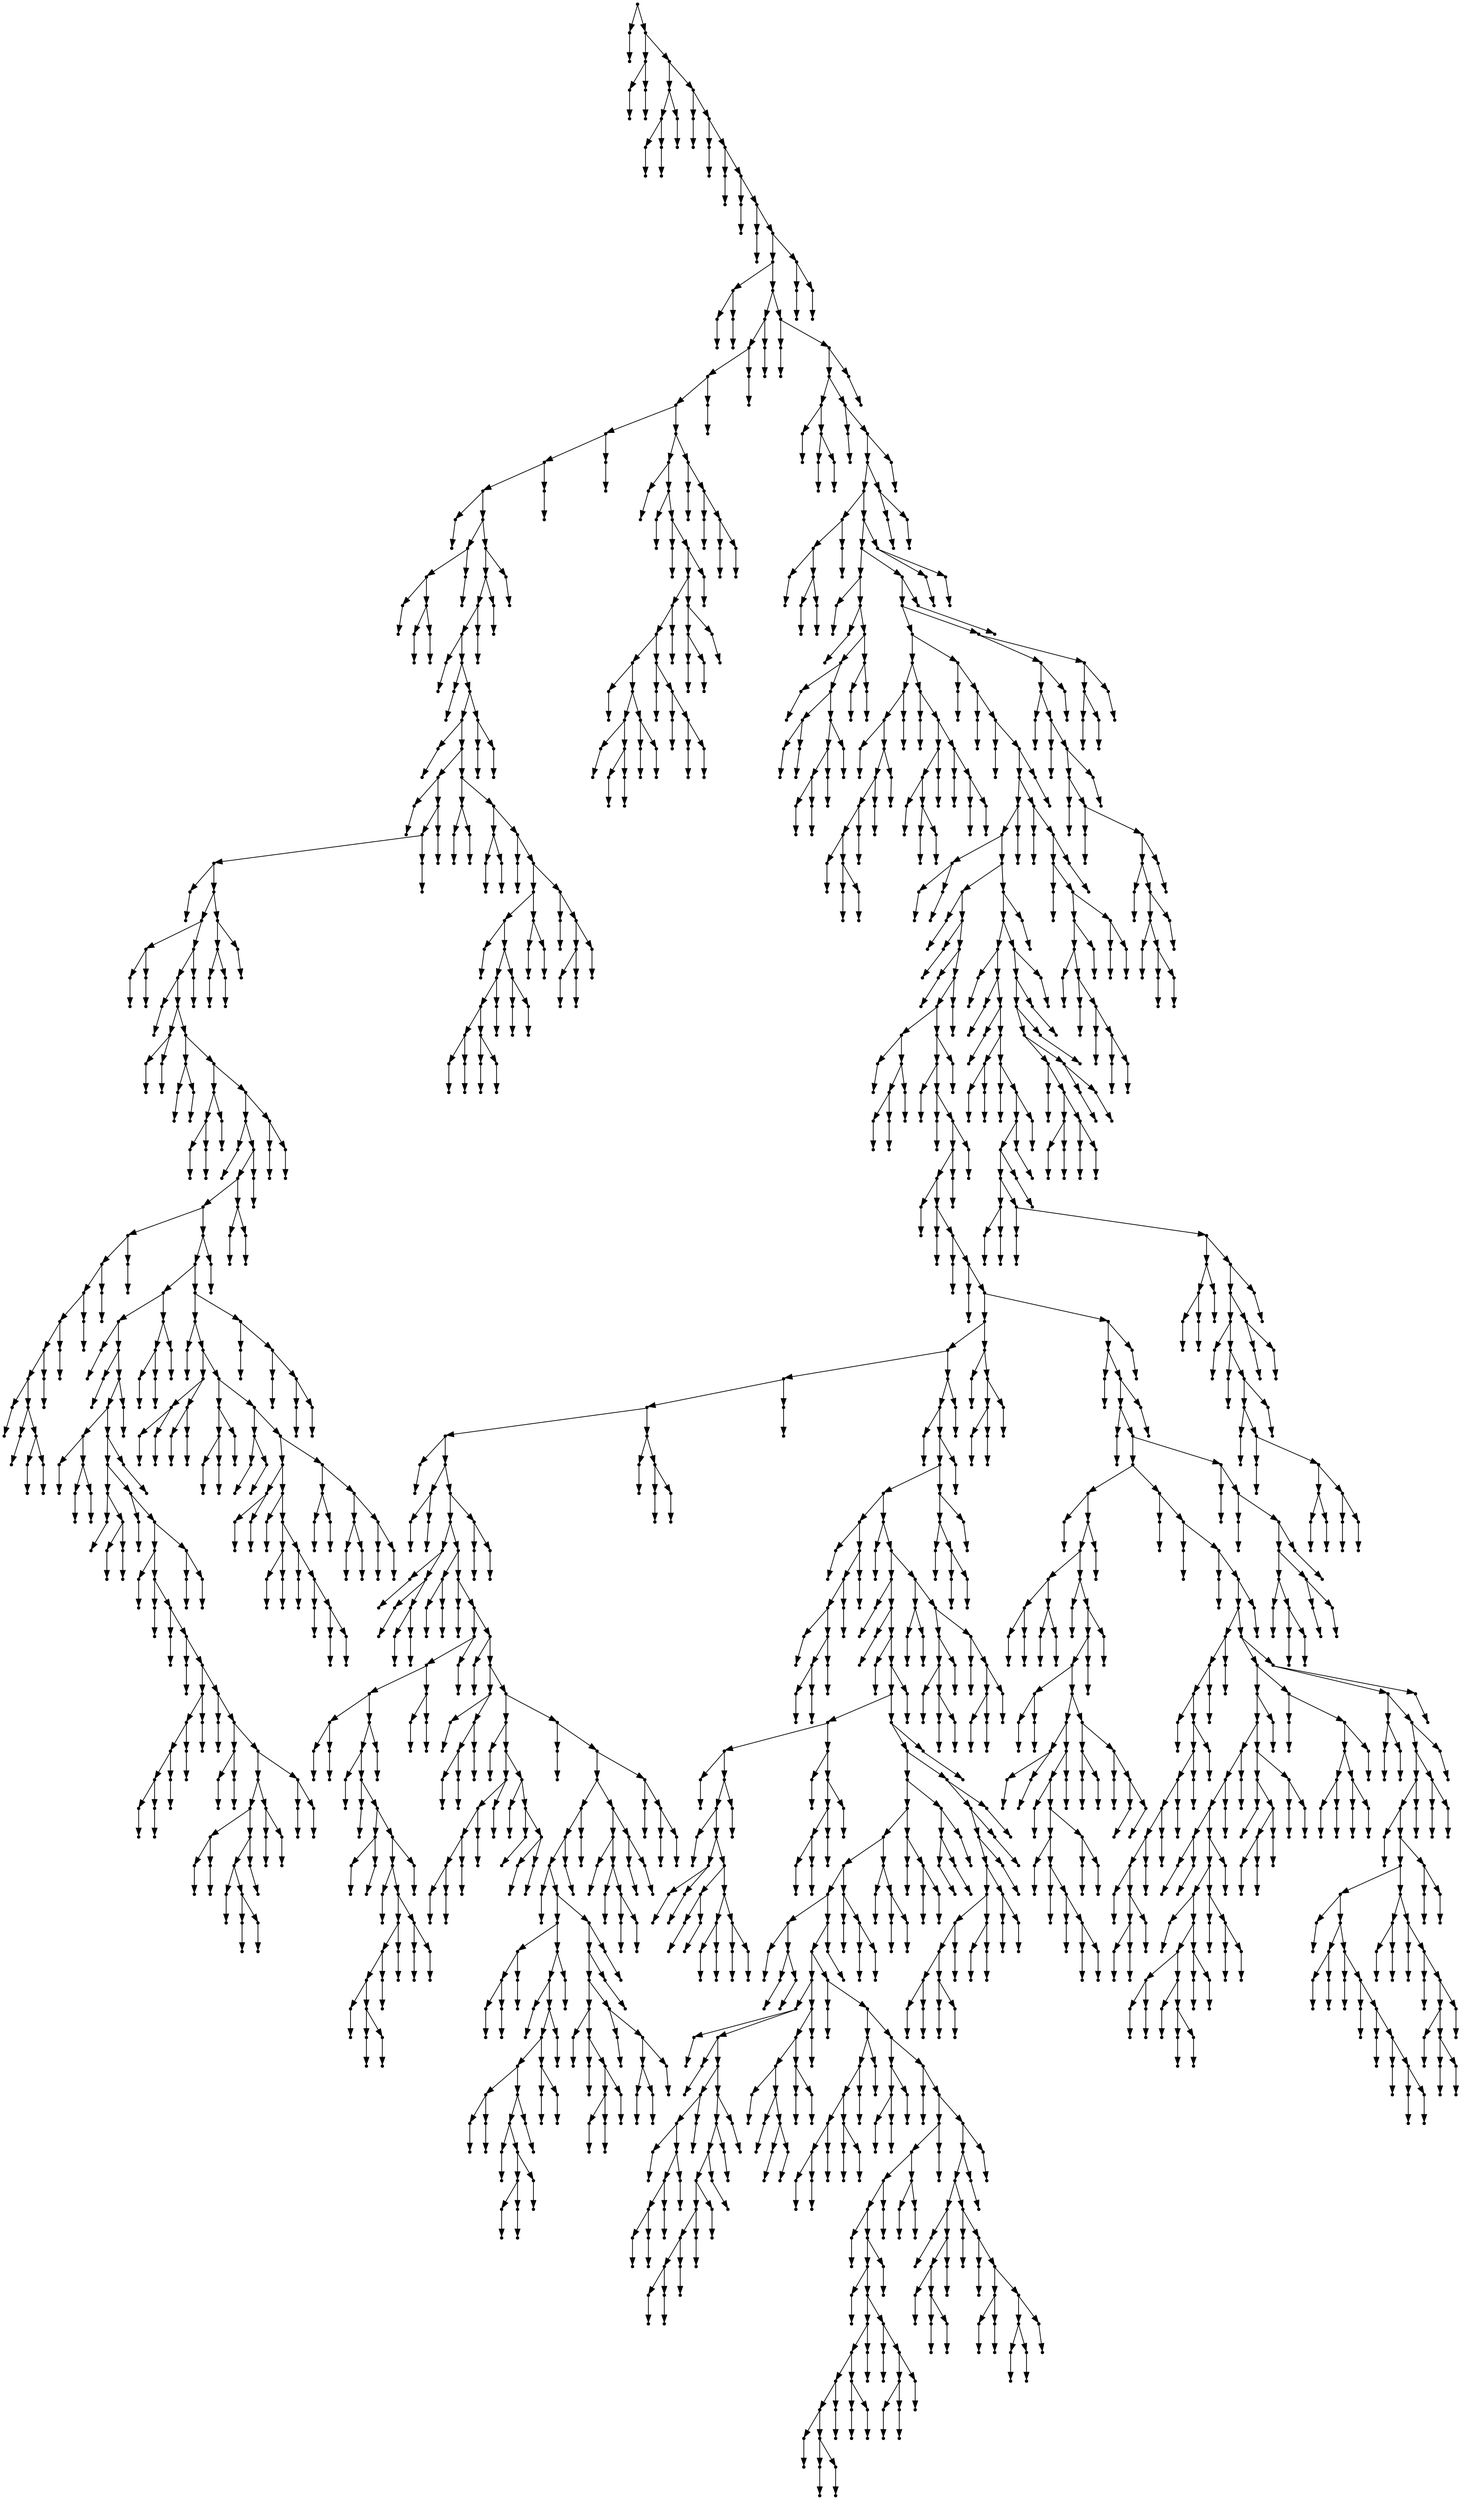 digraph {
  1951 [shape=point];
  1 [shape=point];
  0 [shape=point];
  1950 [shape=point];
  6 [shape=point];
  3 [shape=point];
  2 [shape=point];
  5 [shape=point];
  4 [shape=point];
  1949 [shape=point];
  14 [shape=point];
  11 [shape=point];
  8 [shape=point];
  7 [shape=point];
  10 [shape=point];
  9 [shape=point];
  13 [shape=point];
  12 [shape=point];
  1948 [shape=point];
  16 [shape=point];
  15 [shape=point];
  1947 [shape=point];
  18 [shape=point];
  17 [shape=point];
  1946 [shape=point];
  20 [shape=point];
  19 [shape=point];
  1945 [shape=point];
  22 [shape=point];
  21 [shape=point];
  1944 [shape=point];
  24 [shape=point];
  23 [shape=point];
  1943 [shape=point];
  1937 [shape=point];
  29 [shape=point];
  26 [shape=point];
  25 [shape=point];
  28 [shape=point];
  27 [shape=point];
  1936 [shape=point];
  508 [shape=point];
  505 [shape=point];
  502 [shape=point];
  499 [shape=point];
  433 [shape=point];
  430 [shape=point];
  427 [shape=point];
  31 [shape=point];
  30 [shape=point];
  426 [shape=point];
  42 [shape=point];
  39 [shape=point];
  33 [shape=point];
  32 [shape=point];
  38 [shape=point];
  35 [shape=point];
  34 [shape=point];
  37 [shape=point];
  36 [shape=point];
  41 [shape=point];
  40 [shape=point];
  425 [shape=point];
  422 [shape=point];
  419 [shape=point];
  416 [shape=point];
  44 [shape=point];
  43 [shape=point];
  415 [shape=point];
  46 [shape=point];
  45 [shape=point];
  414 [shape=point];
  408 [shape=point];
  48 [shape=point];
  47 [shape=point];
  407 [shape=point];
  350 [shape=point];
  50 [shape=point];
  49 [shape=point];
  349 [shape=point];
  346 [shape=point];
  343 [shape=point];
  52 [shape=point];
  51 [shape=point];
  342 [shape=point];
  333 [shape=point];
  57 [shape=point];
  54 [shape=point];
  53 [shape=point];
  56 [shape=point];
  55 [shape=point];
  332 [shape=point];
  329 [shape=point];
  59 [shape=point];
  58 [shape=point];
  328 [shape=point];
  64 [shape=point];
  61 [shape=point];
  60 [shape=point];
  63 [shape=point];
  62 [shape=point];
  327 [shape=point];
  69 [shape=point];
  66 [shape=point];
  65 [shape=point];
  68 [shape=point];
  67 [shape=point];
  326 [shape=point];
  77 [shape=point];
  74 [shape=point];
  71 [shape=point];
  70 [shape=point];
  73 [shape=point];
  72 [shape=point];
  76 [shape=point];
  75 [shape=point];
  325 [shape=point];
  319 [shape=point];
  79 [shape=point];
  78 [shape=point];
  318 [shape=point];
  315 [shape=point];
  309 [shape=point];
  105 [shape=point];
  102 [shape=point];
  99 [shape=point];
  96 [shape=point];
  93 [shape=point];
  90 [shape=point];
  81 [shape=point];
  80 [shape=point];
  89 [shape=point];
  83 [shape=point];
  82 [shape=point];
  88 [shape=point];
  85 [shape=point];
  84 [shape=point];
  87 [shape=point];
  86 [shape=point];
  92 [shape=point];
  91 [shape=point];
  95 [shape=point];
  94 [shape=point];
  98 [shape=point];
  97 [shape=point];
  101 [shape=point];
  100 [shape=point];
  104 [shape=point];
  103 [shape=point];
  308 [shape=point];
  305 [shape=point];
  218 [shape=point];
  209 [shape=point];
  107 [shape=point];
  106 [shape=point];
  208 [shape=point];
  109 [shape=point];
  108 [shape=point];
  207 [shape=point];
  204 [shape=point];
  117 [shape=point];
  111 [shape=point];
  110 [shape=point];
  116 [shape=point];
  113 [shape=point];
  112 [shape=point];
  115 [shape=point];
  114 [shape=point];
  203 [shape=point];
  200 [shape=point];
  125 [shape=point];
  119 [shape=point];
  118 [shape=point];
  124 [shape=point];
  121 [shape=point];
  120 [shape=point];
  123 [shape=point];
  122 [shape=point];
  199 [shape=point];
  127 [shape=point];
  126 [shape=point];
  198 [shape=point];
  192 [shape=point];
  129 [shape=point];
  128 [shape=point];
  191 [shape=point];
  131 [shape=point];
  130 [shape=point];
  190 [shape=point];
  133 [shape=point];
  132 [shape=point];
  189 [shape=point];
  135 [shape=point];
  134 [shape=point];
  188 [shape=point];
  149 [shape=point];
  146 [shape=point];
  143 [shape=point];
  140 [shape=point];
  137 [shape=point];
  136 [shape=point];
  139 [shape=point];
  138 [shape=point];
  142 [shape=point];
  141 [shape=point];
  145 [shape=point];
  144 [shape=point];
  148 [shape=point];
  147 [shape=point];
  187 [shape=point];
  151 [shape=point];
  150 [shape=point];
  186 [shape=point];
  156 [shape=point];
  153 [shape=point];
  152 [shape=point];
  155 [shape=point];
  154 [shape=point];
  185 [shape=point];
  179 [shape=point];
  173 [shape=point];
  161 [shape=point];
  158 [shape=point];
  157 [shape=point];
  160 [shape=point];
  159 [shape=point];
  172 [shape=point];
  169 [shape=point];
  163 [shape=point];
  162 [shape=point];
  168 [shape=point];
  165 [shape=point];
  164 [shape=point];
  167 [shape=point];
  166 [shape=point];
  171 [shape=point];
  170 [shape=point];
  178 [shape=point];
  175 [shape=point];
  174 [shape=point];
  177 [shape=point];
  176 [shape=point];
  184 [shape=point];
  181 [shape=point];
  180 [shape=point];
  183 [shape=point];
  182 [shape=point];
  197 [shape=point];
  194 [shape=point];
  193 [shape=point];
  196 [shape=point];
  195 [shape=point];
  202 [shape=point];
  201 [shape=point];
  206 [shape=point];
  205 [shape=point];
  217 [shape=point];
  214 [shape=point];
  211 [shape=point];
  210 [shape=point];
  213 [shape=point];
  212 [shape=point];
  216 [shape=point];
  215 [shape=point];
  304 [shape=point];
  292 [shape=point];
  220 [shape=point];
  219 [shape=point];
  291 [shape=point];
  231 [shape=point];
  225 [shape=point];
  222 [shape=point];
  221 [shape=point];
  224 [shape=point];
  223 [shape=point];
  230 [shape=point];
  227 [shape=point];
  226 [shape=point];
  229 [shape=point];
  228 [shape=point];
  290 [shape=point];
  239 [shape=point];
  236 [shape=point];
  233 [shape=point];
  232 [shape=point];
  235 [shape=point];
  234 [shape=point];
  238 [shape=point];
  237 [shape=point];
  289 [shape=point];
  244 [shape=point];
  241 [shape=point];
  240 [shape=point];
  243 [shape=point];
  242 [shape=point];
  288 [shape=point];
  270 [shape=point];
  249 [shape=point];
  246 [shape=point];
  245 [shape=point];
  248 [shape=point];
  247 [shape=point];
  269 [shape=point];
  251 [shape=point];
  250 [shape=point];
  268 [shape=point];
  256 [shape=point];
  253 [shape=point];
  252 [shape=point];
  255 [shape=point];
  254 [shape=point];
  267 [shape=point];
  258 [shape=point];
  257 [shape=point];
  266 [shape=point];
  260 [shape=point];
  259 [shape=point];
  265 [shape=point];
  262 [shape=point];
  261 [shape=point];
  264 [shape=point];
  263 [shape=point];
  287 [shape=point];
  275 [shape=point];
  272 [shape=point];
  271 [shape=point];
  274 [shape=point];
  273 [shape=point];
  286 [shape=point];
  280 [shape=point];
  277 [shape=point];
  276 [shape=point];
  279 [shape=point];
  278 [shape=point];
  285 [shape=point];
  282 [shape=point];
  281 [shape=point];
  284 [shape=point];
  283 [shape=point];
  303 [shape=point];
  294 [shape=point];
  293 [shape=point];
  302 [shape=point];
  296 [shape=point];
  295 [shape=point];
  301 [shape=point];
  298 [shape=point];
  297 [shape=point];
  300 [shape=point];
  299 [shape=point];
  307 [shape=point];
  306 [shape=point];
  314 [shape=point];
  311 [shape=point];
  310 [shape=point];
  313 [shape=point];
  312 [shape=point];
  317 [shape=point];
  316 [shape=point];
  324 [shape=point];
  321 [shape=point];
  320 [shape=point];
  323 [shape=point];
  322 [shape=point];
  331 [shape=point];
  330 [shape=point];
  341 [shape=point];
  338 [shape=point];
  335 [shape=point];
  334 [shape=point];
  337 [shape=point];
  336 [shape=point];
  340 [shape=point];
  339 [shape=point];
  345 [shape=point];
  344 [shape=point];
  348 [shape=point];
  347 [shape=point];
  406 [shape=point];
  355 [shape=point];
  352 [shape=point];
  351 [shape=point];
  354 [shape=point];
  353 [shape=point];
  405 [shape=point];
  360 [shape=point];
  357 [shape=point];
  356 [shape=point];
  359 [shape=point];
  358 [shape=point];
  404 [shape=point];
  362 [shape=point];
  361 [shape=point];
  403 [shape=point];
  391 [shape=point];
  385 [shape=point];
  364 [shape=point];
  363 [shape=point];
  384 [shape=point];
  378 [shape=point];
  375 [shape=point];
  369 [shape=point];
  366 [shape=point];
  365 [shape=point];
  368 [shape=point];
  367 [shape=point];
  374 [shape=point];
  371 [shape=point];
  370 [shape=point];
  373 [shape=point];
  372 [shape=point];
  377 [shape=point];
  376 [shape=point];
  383 [shape=point];
  380 [shape=point];
  379 [shape=point];
  382 [shape=point];
  381 [shape=point];
  390 [shape=point];
  387 [shape=point];
  386 [shape=point];
  389 [shape=point];
  388 [shape=point];
  402 [shape=point];
  393 [shape=point];
  392 [shape=point];
  401 [shape=point];
  398 [shape=point];
  395 [shape=point];
  394 [shape=point];
  397 [shape=point];
  396 [shape=point];
  400 [shape=point];
  399 [shape=point];
  413 [shape=point];
  410 [shape=point];
  409 [shape=point];
  412 [shape=point];
  411 [shape=point];
  418 [shape=point];
  417 [shape=point];
  421 [shape=point];
  420 [shape=point];
  424 [shape=point];
  423 [shape=point];
  429 [shape=point];
  428 [shape=point];
  432 [shape=point];
  431 [shape=point];
  498 [shape=point];
  486 [shape=point];
  435 [shape=point];
  434 [shape=point];
  485 [shape=point];
  437 [shape=point];
  436 [shape=point];
  484 [shape=point];
  439 [shape=point];
  438 [shape=point];
  483 [shape=point];
  480 [shape=point];
  471 [shape=point];
  468 [shape=point];
  456 [shape=point];
  441 [shape=point];
  440 [shape=point];
  455 [shape=point];
  449 [shape=point];
  443 [shape=point];
  442 [shape=point];
  448 [shape=point];
  445 [shape=point];
  444 [shape=point];
  447 [shape=point];
  446 [shape=point];
  454 [shape=point];
  451 [shape=point];
  450 [shape=point];
  453 [shape=point];
  452 [shape=point];
  467 [shape=point];
  458 [shape=point];
  457 [shape=point];
  466 [shape=point];
  460 [shape=point];
  459 [shape=point];
  465 [shape=point];
  462 [shape=point];
  461 [shape=point];
  464 [shape=point];
  463 [shape=point];
  470 [shape=point];
  469 [shape=point];
  479 [shape=point];
  476 [shape=point];
  473 [shape=point];
  472 [shape=point];
  475 [shape=point];
  474 [shape=point];
  478 [shape=point];
  477 [shape=point];
  482 [shape=point];
  481 [shape=point];
  497 [shape=point];
  488 [shape=point];
  487 [shape=point];
  496 [shape=point];
  490 [shape=point];
  489 [shape=point];
  495 [shape=point];
  492 [shape=point];
  491 [shape=point];
  494 [shape=point];
  493 [shape=point];
  501 [shape=point];
  500 [shape=point];
  504 [shape=point];
  503 [shape=point];
  507 [shape=point];
  506 [shape=point];
  1935 [shape=point];
  510 [shape=point];
  509 [shape=point];
  1934 [shape=point];
  1931 [shape=point];
  518 [shape=point];
  512 [shape=point];
  511 [shape=point];
  517 [shape=point];
  514 [shape=point];
  513 [shape=point];
  516 [shape=point];
  515 [shape=point];
  1930 [shape=point];
  520 [shape=point];
  519 [shape=point];
  1929 [shape=point];
  1926 [shape=point];
  1920 [shape=point];
  531 [shape=point];
  528 [shape=point];
  522 [shape=point];
  521 [shape=point];
  527 [shape=point];
  524 [shape=point];
  523 [shape=point];
  526 [shape=point];
  525 [shape=point];
  530 [shape=point];
  529 [shape=point];
  1919 [shape=point];
  1913 [shape=point];
  563 [shape=point];
  533 [shape=point];
  532 [shape=point];
  562 [shape=point];
  535 [shape=point];
  534 [shape=point];
  561 [shape=point];
  555 [shape=point];
  537 [shape=point];
  536 [shape=point];
  554 [shape=point];
  542 [shape=point];
  539 [shape=point];
  538 [shape=point];
  541 [shape=point];
  540 [shape=point];
  553 [shape=point];
  550 [shape=point];
  547 [shape=point];
  544 [shape=point];
  543 [shape=point];
  546 [shape=point];
  545 [shape=point];
  549 [shape=point];
  548 [shape=point];
  552 [shape=point];
  551 [shape=point];
  560 [shape=point];
  557 [shape=point];
  556 [shape=point];
  559 [shape=point];
  558 [shape=point];
  1912 [shape=point];
  1909 [shape=point];
  1864 [shape=point];
  610 [shape=point];
  586 [shape=point];
  583 [shape=point];
  565 [shape=point];
  564 [shape=point];
  582 [shape=point];
  579 [shape=point];
  576 [shape=point];
  573 [shape=point];
  567 [shape=point];
  566 [shape=point];
  572 [shape=point];
  569 [shape=point];
  568 [shape=point];
  571 [shape=point];
  570 [shape=point];
  575 [shape=point];
  574 [shape=point];
  578 [shape=point];
  577 [shape=point];
  581 [shape=point];
  580 [shape=point];
  585 [shape=point];
  584 [shape=point];
  609 [shape=point];
  588 [shape=point];
  587 [shape=point];
  608 [shape=point];
  599 [shape=point];
  596 [shape=point];
  590 [shape=point];
  589 [shape=point];
  595 [shape=point];
  592 [shape=point];
  591 [shape=point];
  594 [shape=point];
  593 [shape=point];
  598 [shape=point];
  597 [shape=point];
  607 [shape=point];
  601 [shape=point];
  600 [shape=point];
  606 [shape=point];
  603 [shape=point];
  602 [shape=point];
  605 [shape=point];
  604 [shape=point];
  1863 [shape=point];
  612 [shape=point];
  611 [shape=point];
  1862 [shape=point];
  614 [shape=point];
  613 [shape=point];
  1861 [shape=point];
  616 [shape=point];
  615 [shape=point];
  1860 [shape=point];
  1857 [shape=point];
  1824 [shape=point];
  1821 [shape=point];
  621 [shape=point];
  618 [shape=point];
  617 [shape=point];
  620 [shape=point];
  619 [shape=point];
  1820 [shape=point];
  1706 [shape=point];
  623 [shape=point];
  622 [shape=point];
  1705 [shape=point];
  625 [shape=point];
  624 [shape=point];
  1704 [shape=point];
  627 [shape=point];
  626 [shape=point];
  1703 [shape=point];
  1700 [shape=point];
  638 [shape=point];
  629 [shape=point];
  628 [shape=point];
  637 [shape=point];
  634 [shape=point];
  631 [shape=point];
  630 [shape=point];
  633 [shape=point];
  632 [shape=point];
  636 [shape=point];
  635 [shape=point];
  1699 [shape=point];
  1696 [shape=point];
  640 [shape=point];
  639 [shape=point];
  1695 [shape=point];
  642 [shape=point];
  641 [shape=point];
  1694 [shape=point];
  1691 [shape=point];
  1688 [shape=point];
  644 [shape=point];
  643 [shape=point];
  1687 [shape=point];
  646 [shape=point];
  645 [shape=point];
  1686 [shape=point];
  648 [shape=point];
  647 [shape=point];
  1685 [shape=point];
  650 [shape=point];
  649 [shape=point];
  1684 [shape=point];
  1351 [shape=point];
  1339 [shape=point];
  916 [shape=point];
  913 [shape=point];
  904 [shape=point];
  652 [shape=point];
  651 [shape=point];
  903 [shape=point];
  657 [shape=point];
  654 [shape=point];
  653 [shape=point];
  656 [shape=point];
  655 [shape=point];
  902 [shape=point];
  896 [shape=point];
  668 [shape=point];
  659 [shape=point];
  658 [shape=point];
  667 [shape=point];
  661 [shape=point];
  660 [shape=point];
  666 [shape=point];
  663 [shape=point];
  662 [shape=point];
  665 [shape=point];
  664 [shape=point];
  895 [shape=point];
  673 [shape=point];
  670 [shape=point];
  669 [shape=point];
  672 [shape=point];
  671 [shape=point];
  894 [shape=point];
  675 [shape=point];
  674 [shape=point];
  893 [shape=point];
  731 [shape=point];
  728 [shape=point];
  722 [shape=point];
  680 [shape=point];
  677 [shape=point];
  676 [shape=point];
  679 [shape=point];
  678 [shape=point];
  721 [shape=point];
  718 [shape=point];
  682 [shape=point];
  681 [shape=point];
  717 [shape=point];
  684 [shape=point];
  683 [shape=point];
  716 [shape=point];
  689 [shape=point];
  686 [shape=point];
  685 [shape=point];
  688 [shape=point];
  687 [shape=point];
  715 [shape=point];
  712 [shape=point];
  691 [shape=point];
  690 [shape=point];
  711 [shape=point];
  705 [shape=point];
  702 [shape=point];
  699 [shape=point];
  693 [shape=point];
  692 [shape=point];
  698 [shape=point];
  695 [shape=point];
  694 [shape=point];
  697 [shape=point];
  696 [shape=point];
  701 [shape=point];
  700 [shape=point];
  704 [shape=point];
  703 [shape=point];
  710 [shape=point];
  707 [shape=point];
  706 [shape=point];
  709 [shape=point];
  708 [shape=point];
  714 [shape=point];
  713 [shape=point];
  720 [shape=point];
  719 [shape=point];
  727 [shape=point];
  724 [shape=point];
  723 [shape=point];
  726 [shape=point];
  725 [shape=point];
  730 [shape=point];
  729 [shape=point];
  892 [shape=point];
  733 [shape=point];
  732 [shape=point];
  891 [shape=point];
  744 [shape=point];
  735 [shape=point];
  734 [shape=point];
  743 [shape=point];
  740 [shape=point];
  737 [shape=point];
  736 [shape=point];
  739 [shape=point];
  738 [shape=point];
  742 [shape=point];
  741 [shape=point];
  890 [shape=point];
  773 [shape=point];
  746 [shape=point];
  745 [shape=point];
  772 [shape=point];
  760 [shape=point];
  757 [shape=point];
  754 [shape=point];
  751 [shape=point];
  748 [shape=point];
  747 [shape=point];
  750 [shape=point];
  749 [shape=point];
  753 [shape=point];
  752 [shape=point];
  756 [shape=point];
  755 [shape=point];
  759 [shape=point];
  758 [shape=point];
  771 [shape=point];
  762 [shape=point];
  761 [shape=point];
  770 [shape=point];
  764 [shape=point];
  763 [shape=point];
  769 [shape=point];
  766 [shape=point];
  765 [shape=point];
  768 [shape=point];
  767 [shape=point];
  889 [shape=point];
  775 [shape=point];
  774 [shape=point];
  888 [shape=point];
  879 [shape=point];
  861 [shape=point];
  858 [shape=point];
  855 [shape=point];
  777 [shape=point];
  776 [shape=point];
  854 [shape=point];
  821 [shape=point];
  785 [shape=point];
  782 [shape=point];
  779 [shape=point];
  778 [shape=point];
  781 [shape=point];
  780 [shape=point];
  784 [shape=point];
  783 [shape=point];
  820 [shape=point];
  817 [shape=point];
  787 [shape=point];
  786 [shape=point];
  816 [shape=point];
  813 [shape=point];
  807 [shape=point];
  792 [shape=point];
  789 [shape=point];
  788 [shape=point];
  791 [shape=point];
  790 [shape=point];
  806 [shape=point];
  803 [shape=point];
  794 [shape=point];
  793 [shape=point];
  802 [shape=point];
  799 [shape=point];
  796 [shape=point];
  795 [shape=point];
  798 [shape=point];
  797 [shape=point];
  801 [shape=point];
  800 [shape=point];
  805 [shape=point];
  804 [shape=point];
  812 [shape=point];
  809 [shape=point];
  808 [shape=point];
  811 [shape=point];
  810 [shape=point];
  815 [shape=point];
  814 [shape=point];
  819 [shape=point];
  818 [shape=point];
  853 [shape=point];
  850 [shape=point];
  847 [shape=point];
  835 [shape=point];
  823 [shape=point];
  822 [shape=point];
  834 [shape=point];
  825 [shape=point];
  824 [shape=point];
  833 [shape=point];
  830 [shape=point];
  827 [shape=point];
  826 [shape=point];
  829 [shape=point];
  828 [shape=point];
  832 [shape=point];
  831 [shape=point];
  846 [shape=point];
  837 [shape=point];
  836 [shape=point];
  845 [shape=point];
  842 [shape=point];
  839 [shape=point];
  838 [shape=point];
  841 [shape=point];
  840 [shape=point];
  844 [shape=point];
  843 [shape=point];
  849 [shape=point];
  848 [shape=point];
  852 [shape=point];
  851 [shape=point];
  857 [shape=point];
  856 [shape=point];
  860 [shape=point];
  859 [shape=point];
  878 [shape=point];
  872 [shape=point];
  863 [shape=point];
  862 [shape=point];
  871 [shape=point];
  865 [shape=point];
  864 [shape=point];
  870 [shape=point];
  867 [shape=point];
  866 [shape=point];
  869 [shape=point];
  868 [shape=point];
  877 [shape=point];
  874 [shape=point];
  873 [shape=point];
  876 [shape=point];
  875 [shape=point];
  887 [shape=point];
  881 [shape=point];
  880 [shape=point];
  886 [shape=point];
  883 [shape=point];
  882 [shape=point];
  885 [shape=point];
  884 [shape=point];
  901 [shape=point];
  898 [shape=point];
  897 [shape=point];
  900 [shape=point];
  899 [shape=point];
  912 [shape=point];
  906 [shape=point];
  905 [shape=point];
  911 [shape=point];
  908 [shape=point];
  907 [shape=point];
  910 [shape=point];
  909 [shape=point];
  915 [shape=point];
  914 [shape=point];
  1338 [shape=point];
  1335 [shape=point];
  918 [shape=point];
  917 [shape=point];
  1334 [shape=point];
  1331 [shape=point];
  1319 [shape=point];
  938 [shape=point];
  920 [shape=point];
  919 [shape=point];
  937 [shape=point];
  934 [shape=point];
  931 [shape=point];
  922 [shape=point];
  921 [shape=point];
  930 [shape=point];
  927 [shape=point];
  924 [shape=point];
  923 [shape=point];
  926 [shape=point];
  925 [shape=point];
  929 [shape=point];
  928 [shape=point];
  933 [shape=point];
  932 [shape=point];
  936 [shape=point];
  935 [shape=point];
  1318 [shape=point];
  940 [shape=point];
  939 [shape=point];
  1317 [shape=point];
  1287 [shape=point];
  942 [shape=point];
  941 [shape=point];
  1286 [shape=point];
  944 [shape=point];
  943 [shape=point];
  1285 [shape=point];
  946 [shape=point];
  945 [shape=point];
  1284 [shape=point];
  1281 [shape=point];
  993 [shape=point];
  978 [shape=point];
  948 [shape=point];
  947 [shape=point];
  977 [shape=point];
  974 [shape=point];
  950 [shape=point];
  949 [shape=point];
  973 [shape=point];
  955 [shape=point];
  952 [shape=point];
  951 [shape=point];
  954 [shape=point];
  953 [shape=point];
  972 [shape=point];
  960 [shape=point];
  957 [shape=point];
  956 [shape=point];
  959 [shape=point];
  958 [shape=point];
  971 [shape=point];
  965 [shape=point];
  962 [shape=point];
  961 [shape=point];
  964 [shape=point];
  963 [shape=point];
  970 [shape=point];
  967 [shape=point];
  966 [shape=point];
  969 [shape=point];
  968 [shape=point];
  976 [shape=point];
  975 [shape=point];
  992 [shape=point];
  980 [shape=point];
  979 [shape=point];
  991 [shape=point];
  988 [shape=point];
  985 [shape=point];
  982 [shape=point];
  981 [shape=point];
  984 [shape=point];
  983 [shape=point];
  987 [shape=point];
  986 [shape=point];
  990 [shape=point];
  989 [shape=point];
  1280 [shape=point];
  1277 [shape=point];
  1241 [shape=point];
  1232 [shape=point];
  1223 [shape=point];
  1214 [shape=point];
  1205 [shape=point];
  1001 [shape=point];
  995 [shape=point];
  994 [shape=point];
  1000 [shape=point];
  997 [shape=point];
  996 [shape=point];
  999 [shape=point];
  998 [shape=point];
  1204 [shape=point];
  1201 [shape=point];
  1069 [shape=point];
  1048 [shape=point];
  1003 [shape=point];
  1002 [shape=point];
  1047 [shape=point];
  1005 [shape=point];
  1004 [shape=point];
  1046 [shape=point];
  1022 [shape=point];
  1019 [shape=point];
  1007 [shape=point];
  1006 [shape=point];
  1018 [shape=point];
  1015 [shape=point];
  1012 [shape=point];
  1009 [shape=point];
  1008 [shape=point];
  1011 [shape=point];
  1010 [shape=point];
  1014 [shape=point];
  1013 [shape=point];
  1017 [shape=point];
  1016 [shape=point];
  1021 [shape=point];
  1020 [shape=point];
  1045 [shape=point];
  1042 [shape=point];
  1039 [shape=point];
  1036 [shape=point];
  1033 [shape=point];
  1030 [shape=point];
  1027 [shape=point];
  1024 [shape=point];
  1023 [shape=point];
  1026 [shape=point];
  1025 [shape=point];
  1029 [shape=point];
  1028 [shape=point];
  1032 [shape=point];
  1031 [shape=point];
  1035 [shape=point];
  1034 [shape=point];
  1038 [shape=point];
  1037 [shape=point];
  1041 [shape=point];
  1040 [shape=point];
  1044 [shape=point];
  1043 [shape=point];
  1068 [shape=point];
  1065 [shape=point];
  1059 [shape=point];
  1050 [shape=point];
  1049 [shape=point];
  1058 [shape=point];
  1052 [shape=point];
  1051 [shape=point];
  1057 [shape=point];
  1054 [shape=point];
  1053 [shape=point];
  1056 [shape=point];
  1055 [shape=point];
  1064 [shape=point];
  1061 [shape=point];
  1060 [shape=point];
  1063 [shape=point];
  1062 [shape=point];
  1067 [shape=point];
  1066 [shape=point];
  1200 [shape=point];
  1071 [shape=point];
  1070 [shape=point];
  1199 [shape=point];
  1091 [shape=point];
  1088 [shape=point];
  1085 [shape=point];
  1079 [shape=point];
  1076 [shape=point];
  1073 [shape=point];
  1072 [shape=point];
  1075 [shape=point];
  1074 [shape=point];
  1078 [shape=point];
  1077 [shape=point];
  1084 [shape=point];
  1081 [shape=point];
  1080 [shape=point];
  1083 [shape=point];
  1082 [shape=point];
  1087 [shape=point];
  1086 [shape=point];
  1090 [shape=point];
  1089 [shape=point];
  1198 [shape=point];
  1099 [shape=point];
  1096 [shape=point];
  1093 [shape=point];
  1092 [shape=point];
  1095 [shape=point];
  1094 [shape=point];
  1098 [shape=point];
  1097 [shape=point];
  1197 [shape=point];
  1101 [shape=point];
  1100 [shape=point];
  1196 [shape=point];
  1154 [shape=point];
  1151 [shape=point];
  1145 [shape=point];
  1142 [shape=point];
  1103 [shape=point];
  1102 [shape=point];
  1141 [shape=point];
  1138 [shape=point];
  1105 [shape=point];
  1104 [shape=point];
  1137 [shape=point];
  1125 [shape=point];
  1122 [shape=point];
  1116 [shape=point];
  1113 [shape=point];
  1107 [shape=point];
  1106 [shape=point];
  1112 [shape=point];
  1109 [shape=point];
  1108 [shape=point];
  1111 [shape=point];
  1110 [shape=point];
  1115 [shape=point];
  1114 [shape=point];
  1121 [shape=point];
  1118 [shape=point];
  1117 [shape=point];
  1120 [shape=point];
  1119 [shape=point];
  1124 [shape=point];
  1123 [shape=point];
  1136 [shape=point];
  1127 [shape=point];
  1126 [shape=point];
  1135 [shape=point];
  1132 [shape=point];
  1129 [shape=point];
  1128 [shape=point];
  1131 [shape=point];
  1130 [shape=point];
  1134 [shape=point];
  1133 [shape=point];
  1140 [shape=point];
  1139 [shape=point];
  1144 [shape=point];
  1143 [shape=point];
  1150 [shape=point];
  1147 [shape=point];
  1146 [shape=point];
  1149 [shape=point];
  1148 [shape=point];
  1153 [shape=point];
  1152 [shape=point];
  1195 [shape=point];
  1192 [shape=point];
  1189 [shape=point];
  1168 [shape=point];
  1156 [shape=point];
  1155 [shape=point];
  1167 [shape=point];
  1164 [shape=point];
  1158 [shape=point];
  1157 [shape=point];
  1163 [shape=point];
  1160 [shape=point];
  1159 [shape=point];
  1162 [shape=point];
  1161 [shape=point];
  1166 [shape=point];
  1165 [shape=point];
  1188 [shape=point];
  1170 [shape=point];
  1169 [shape=point];
  1187 [shape=point];
  1172 [shape=point];
  1171 [shape=point];
  1186 [shape=point];
  1177 [shape=point];
  1174 [shape=point];
  1173 [shape=point];
  1176 [shape=point];
  1175 [shape=point];
  1185 [shape=point];
  1182 [shape=point];
  1179 [shape=point];
  1178 [shape=point];
  1181 [shape=point];
  1180 [shape=point];
  1184 [shape=point];
  1183 [shape=point];
  1191 [shape=point];
  1190 [shape=point];
  1194 [shape=point];
  1193 [shape=point];
  1203 [shape=point];
  1202 [shape=point];
  1213 [shape=point];
  1207 [shape=point];
  1206 [shape=point];
  1212 [shape=point];
  1209 [shape=point];
  1208 [shape=point];
  1211 [shape=point];
  1210 [shape=point];
  1222 [shape=point];
  1216 [shape=point];
  1215 [shape=point];
  1221 [shape=point];
  1218 [shape=point];
  1217 [shape=point];
  1220 [shape=point];
  1219 [shape=point];
  1231 [shape=point];
  1225 [shape=point];
  1224 [shape=point];
  1230 [shape=point];
  1227 [shape=point];
  1226 [shape=point];
  1229 [shape=point];
  1228 [shape=point];
  1240 [shape=point];
  1237 [shape=point];
  1234 [shape=point];
  1233 [shape=point];
  1236 [shape=point];
  1235 [shape=point];
  1239 [shape=point];
  1238 [shape=point];
  1276 [shape=point];
  1273 [shape=point];
  1270 [shape=point];
  1267 [shape=point];
  1261 [shape=point];
  1255 [shape=point];
  1252 [shape=point];
  1246 [shape=point];
  1243 [shape=point];
  1242 [shape=point];
  1245 [shape=point];
  1244 [shape=point];
  1251 [shape=point];
  1248 [shape=point];
  1247 [shape=point];
  1250 [shape=point];
  1249 [shape=point];
  1254 [shape=point];
  1253 [shape=point];
  1260 [shape=point];
  1257 [shape=point];
  1256 [shape=point];
  1259 [shape=point];
  1258 [shape=point];
  1266 [shape=point];
  1263 [shape=point];
  1262 [shape=point];
  1265 [shape=point];
  1264 [shape=point];
  1269 [shape=point];
  1268 [shape=point];
  1272 [shape=point];
  1271 [shape=point];
  1275 [shape=point];
  1274 [shape=point];
  1279 [shape=point];
  1278 [shape=point];
  1283 [shape=point];
  1282 [shape=point];
  1316 [shape=point];
  1292 [shape=point];
  1289 [shape=point];
  1288 [shape=point];
  1291 [shape=point];
  1290 [shape=point];
  1315 [shape=point];
  1303 [shape=point];
  1300 [shape=point];
  1294 [shape=point];
  1293 [shape=point];
  1299 [shape=point];
  1296 [shape=point];
  1295 [shape=point];
  1298 [shape=point];
  1297 [shape=point];
  1302 [shape=point];
  1301 [shape=point];
  1314 [shape=point];
  1305 [shape=point];
  1304 [shape=point];
  1313 [shape=point];
  1310 [shape=point];
  1307 [shape=point];
  1306 [shape=point];
  1309 [shape=point];
  1308 [shape=point];
  1312 [shape=point];
  1311 [shape=point];
  1330 [shape=point];
  1327 [shape=point];
  1321 [shape=point];
  1320 [shape=point];
  1326 [shape=point];
  1323 [shape=point];
  1322 [shape=point];
  1325 [shape=point];
  1324 [shape=point];
  1329 [shape=point];
  1328 [shape=point];
  1333 [shape=point];
  1332 [shape=point];
  1337 [shape=point];
  1336 [shape=point];
  1350 [shape=point];
  1341 [shape=point];
  1340 [shape=point];
  1349 [shape=point];
  1346 [shape=point];
  1343 [shape=point];
  1342 [shape=point];
  1345 [shape=point];
  1344 [shape=point];
  1348 [shape=point];
  1347 [shape=point];
  1683 [shape=point];
  1680 [shape=point];
  1353 [shape=point];
  1352 [shape=point];
  1679 [shape=point];
  1676 [shape=point];
  1355 [shape=point];
  1354 [shape=point];
  1675 [shape=point];
  1651 [shape=point];
  1435 [shape=point];
  1357 [shape=point];
  1356 [shape=point];
  1434 [shape=point];
  1431 [shape=point];
  1368 [shape=point];
  1362 [shape=point];
  1359 [shape=point];
  1358 [shape=point];
  1361 [shape=point];
  1360 [shape=point];
  1367 [shape=point];
  1364 [shape=point];
  1363 [shape=point];
  1366 [shape=point];
  1365 [shape=point];
  1430 [shape=point];
  1370 [shape=point];
  1369 [shape=point];
  1429 [shape=point];
  1426 [shape=point];
  1423 [shape=point];
  1375 [shape=point];
  1372 [shape=point];
  1371 [shape=point];
  1374 [shape=point];
  1373 [shape=point];
  1422 [shape=point];
  1407 [shape=point];
  1380 [shape=point];
  1377 [shape=point];
  1376 [shape=point];
  1379 [shape=point];
  1378 [shape=point];
  1406 [shape=point];
  1403 [shape=point];
  1382 [shape=point];
  1381 [shape=point];
  1402 [shape=point];
  1396 [shape=point];
  1384 [shape=point];
  1383 [shape=point];
  1395 [shape=point];
  1386 [shape=point];
  1385 [shape=point];
  1394 [shape=point];
  1388 [shape=point];
  1387 [shape=point];
  1393 [shape=point];
  1390 [shape=point];
  1389 [shape=point];
  1392 [shape=point];
  1391 [shape=point];
  1401 [shape=point];
  1398 [shape=point];
  1397 [shape=point];
  1400 [shape=point];
  1399 [shape=point];
  1405 [shape=point];
  1404 [shape=point];
  1421 [shape=point];
  1412 [shape=point];
  1409 [shape=point];
  1408 [shape=point];
  1411 [shape=point];
  1410 [shape=point];
  1420 [shape=point];
  1414 [shape=point];
  1413 [shape=point];
  1419 [shape=point];
  1416 [shape=point];
  1415 [shape=point];
  1418 [shape=point];
  1417 [shape=point];
  1425 [shape=point];
  1424 [shape=point];
  1428 [shape=point];
  1427 [shape=point];
  1433 [shape=point];
  1432 [shape=point];
  1650 [shape=point];
  1437 [shape=point];
  1436 [shape=point];
  1649 [shape=point];
  1439 [shape=point];
  1438 [shape=point];
  1648 [shape=point];
  1441 [shape=point];
  1440 [shape=point];
  1647 [shape=point];
  1644 [shape=point];
  1476 [shape=point];
  1473 [shape=point];
  1470 [shape=point];
  1443 [shape=point];
  1442 [shape=point];
  1469 [shape=point];
  1466 [shape=point];
  1463 [shape=point];
  1460 [shape=point];
  1457 [shape=point];
  1454 [shape=point];
  1445 [shape=point];
  1444 [shape=point];
  1453 [shape=point];
  1450 [shape=point];
  1447 [shape=point];
  1446 [shape=point];
  1449 [shape=point];
  1448 [shape=point];
  1452 [shape=point];
  1451 [shape=point];
  1456 [shape=point];
  1455 [shape=point];
  1459 [shape=point];
  1458 [shape=point];
  1462 [shape=point];
  1461 [shape=point];
  1465 [shape=point];
  1464 [shape=point];
  1468 [shape=point];
  1467 [shape=point];
  1472 [shape=point];
  1471 [shape=point];
  1475 [shape=point];
  1474 [shape=point];
  1643 [shape=point];
  1562 [shape=point];
  1544 [shape=point];
  1541 [shape=point];
  1523 [shape=point];
  1520 [shape=point];
  1517 [shape=point];
  1481 [shape=point];
  1478 [shape=point];
  1477 [shape=point];
  1480 [shape=point];
  1479 [shape=point];
  1516 [shape=point];
  1513 [shape=point];
  1504 [shape=point];
  1483 [shape=point];
  1482 [shape=point];
  1503 [shape=point];
  1497 [shape=point];
  1488 [shape=point];
  1485 [shape=point];
  1484 [shape=point];
  1487 [shape=point];
  1486 [shape=point];
  1496 [shape=point];
  1490 [shape=point];
  1489 [shape=point];
  1495 [shape=point];
  1492 [shape=point];
  1491 [shape=point];
  1494 [shape=point];
  1493 [shape=point];
  1502 [shape=point];
  1499 [shape=point];
  1498 [shape=point];
  1501 [shape=point];
  1500 [shape=point];
  1512 [shape=point];
  1506 [shape=point];
  1505 [shape=point];
  1511 [shape=point];
  1508 [shape=point];
  1507 [shape=point];
  1510 [shape=point];
  1509 [shape=point];
  1515 [shape=point];
  1514 [shape=point];
  1519 [shape=point];
  1518 [shape=point];
  1522 [shape=point];
  1521 [shape=point];
  1540 [shape=point];
  1534 [shape=point];
  1525 [shape=point];
  1524 [shape=point];
  1533 [shape=point];
  1530 [shape=point];
  1527 [shape=point];
  1526 [shape=point];
  1529 [shape=point];
  1528 [shape=point];
  1532 [shape=point];
  1531 [shape=point];
  1539 [shape=point];
  1536 [shape=point];
  1535 [shape=point];
  1538 [shape=point];
  1537 [shape=point];
  1543 [shape=point];
  1542 [shape=point];
  1561 [shape=point];
  1546 [shape=point];
  1545 [shape=point];
  1560 [shape=point];
  1557 [shape=point];
  1551 [shape=point];
  1548 [shape=point];
  1547 [shape=point];
  1550 [shape=point];
  1549 [shape=point];
  1556 [shape=point];
  1553 [shape=point];
  1552 [shape=point];
  1555 [shape=point];
  1554 [shape=point];
  1559 [shape=point];
  1558 [shape=point];
  1642 [shape=point];
  1639 [shape=point];
  1567 [shape=point];
  1564 [shape=point];
  1563 [shape=point];
  1566 [shape=point];
  1565 [shape=point];
  1638 [shape=point];
  1635 [shape=point];
  1629 [shape=point];
  1626 [shape=point];
  1569 [shape=point];
  1568 [shape=point];
  1625 [shape=point];
  1619 [shape=point];
  1595 [shape=point];
  1571 [shape=point];
  1570 [shape=point];
  1594 [shape=point];
  1576 [shape=point];
  1573 [shape=point];
  1572 [shape=point];
  1575 [shape=point];
  1574 [shape=point];
  1593 [shape=point];
  1578 [shape=point];
  1577 [shape=point];
  1592 [shape=point];
  1580 [shape=point];
  1579 [shape=point];
  1591 [shape=point];
  1582 [shape=point];
  1581 [shape=point];
  1590 [shape=point];
  1584 [shape=point];
  1583 [shape=point];
  1589 [shape=point];
  1586 [shape=point];
  1585 [shape=point];
  1588 [shape=point];
  1587 [shape=point];
  1618 [shape=point];
  1600 [shape=point];
  1597 [shape=point];
  1596 [shape=point];
  1599 [shape=point];
  1598 [shape=point];
  1617 [shape=point];
  1602 [shape=point];
  1601 [shape=point];
  1616 [shape=point];
  1604 [shape=point];
  1603 [shape=point];
  1615 [shape=point];
  1612 [shape=point];
  1606 [shape=point];
  1605 [shape=point];
  1611 [shape=point];
  1608 [shape=point];
  1607 [shape=point];
  1610 [shape=point];
  1609 [shape=point];
  1614 [shape=point];
  1613 [shape=point];
  1624 [shape=point];
  1621 [shape=point];
  1620 [shape=point];
  1623 [shape=point];
  1622 [shape=point];
  1628 [shape=point];
  1627 [shape=point];
  1634 [shape=point];
  1631 [shape=point];
  1630 [shape=point];
  1633 [shape=point];
  1632 [shape=point];
  1637 [shape=point];
  1636 [shape=point];
  1641 [shape=point];
  1640 [shape=point];
  1646 [shape=point];
  1645 [shape=point];
  1674 [shape=point];
  1653 [shape=point];
  1652 [shape=point];
  1673 [shape=point];
  1655 [shape=point];
  1654 [shape=point];
  1672 [shape=point];
  1669 [shape=point];
  1663 [shape=point];
  1657 [shape=point];
  1656 [shape=point];
  1662 [shape=point];
  1659 [shape=point];
  1658 [shape=point];
  1661 [shape=point];
  1660 [shape=point];
  1668 [shape=point];
  1665 [shape=point];
  1664 [shape=point];
  1667 [shape=point];
  1666 [shape=point];
  1671 [shape=point];
  1670 [shape=point];
  1678 [shape=point];
  1677 [shape=point];
  1682 [shape=point];
  1681 [shape=point];
  1690 [shape=point];
  1689 [shape=point];
  1693 [shape=point];
  1692 [shape=point];
  1698 [shape=point];
  1697 [shape=point];
  1702 [shape=point];
  1701 [shape=point];
  1819 [shape=point];
  1816 [shape=point];
  1786 [shape=point];
  1708 [shape=point];
  1707 [shape=point];
  1785 [shape=point];
  1710 [shape=point];
  1709 [shape=point];
  1784 [shape=point];
  1712 [shape=point];
  1711 [shape=point];
  1783 [shape=point];
  1717 [shape=point];
  1714 [shape=point];
  1713 [shape=point];
  1716 [shape=point];
  1715 [shape=point];
  1782 [shape=point];
  1719 [shape=point];
  1718 [shape=point];
  1781 [shape=point];
  1778 [shape=point];
  1775 [shape=point];
  1772 [shape=point];
  1724 [shape=point];
  1721 [shape=point];
  1720 [shape=point];
  1723 [shape=point];
  1722 [shape=point];
  1771 [shape=point];
  1726 [shape=point];
  1725 [shape=point];
  1770 [shape=point];
  1734 [shape=point];
  1731 [shape=point];
  1728 [shape=point];
  1727 [shape=point];
  1730 [shape=point];
  1729 [shape=point];
  1733 [shape=point];
  1732 [shape=point];
  1769 [shape=point];
  1766 [shape=point];
  1760 [shape=point];
  1736 [shape=point];
  1735 [shape=point];
  1759 [shape=point];
  1738 [shape=point];
  1737 [shape=point];
  1758 [shape=point];
  1755 [shape=point];
  1740 [shape=point];
  1739 [shape=point];
  1754 [shape=point];
  1742 [shape=point];
  1741 [shape=point];
  1753 [shape=point];
  1747 [shape=point];
  1744 [shape=point];
  1743 [shape=point];
  1746 [shape=point];
  1745 [shape=point];
  1752 [shape=point];
  1749 [shape=point];
  1748 [shape=point];
  1751 [shape=point];
  1750 [shape=point];
  1757 [shape=point];
  1756 [shape=point];
  1765 [shape=point];
  1762 [shape=point];
  1761 [shape=point];
  1764 [shape=point];
  1763 [shape=point];
  1768 [shape=point];
  1767 [shape=point];
  1774 [shape=point];
  1773 [shape=point];
  1777 [shape=point];
  1776 [shape=point];
  1780 [shape=point];
  1779 [shape=point];
  1815 [shape=point];
  1812 [shape=point];
  1809 [shape=point];
  1806 [shape=point];
  1800 [shape=point];
  1788 [shape=point];
  1787 [shape=point];
  1799 [shape=point];
  1793 [shape=point];
  1790 [shape=point];
  1789 [shape=point];
  1792 [shape=point];
  1791 [shape=point];
  1798 [shape=point];
  1795 [shape=point];
  1794 [shape=point];
  1797 [shape=point];
  1796 [shape=point];
  1805 [shape=point];
  1802 [shape=point];
  1801 [shape=point];
  1804 [shape=point];
  1803 [shape=point];
  1808 [shape=point];
  1807 [shape=point];
  1811 [shape=point];
  1810 [shape=point];
  1814 [shape=point];
  1813 [shape=point];
  1818 [shape=point];
  1817 [shape=point];
  1823 [shape=point];
  1822 [shape=point];
  1856 [shape=point];
  1826 [shape=point];
  1825 [shape=point];
  1855 [shape=point];
  1852 [shape=point];
  1828 [shape=point];
  1827 [shape=point];
  1851 [shape=point];
  1845 [shape=point];
  1842 [shape=point];
  1830 [shape=point];
  1829 [shape=point];
  1841 [shape=point];
  1832 [shape=point];
  1831 [shape=point];
  1840 [shape=point];
  1834 [shape=point];
  1833 [shape=point];
  1839 [shape=point];
  1836 [shape=point];
  1835 [shape=point];
  1838 [shape=point];
  1837 [shape=point];
  1844 [shape=point];
  1843 [shape=point];
  1850 [shape=point];
  1847 [shape=point];
  1846 [shape=point];
  1849 [shape=point];
  1848 [shape=point];
  1854 [shape=point];
  1853 [shape=point];
  1859 [shape=point];
  1858 [shape=point];
  1908 [shape=point];
  1899 [shape=point];
  1896 [shape=point];
  1866 [shape=point];
  1865 [shape=point];
  1895 [shape=point];
  1868 [shape=point];
  1867 [shape=point];
  1894 [shape=point];
  1891 [shape=point];
  1870 [shape=point];
  1869 [shape=point];
  1890 [shape=point];
  1872 [shape=point];
  1871 [shape=point];
  1889 [shape=point];
  1886 [shape=point];
  1874 [shape=point];
  1873 [shape=point];
  1885 [shape=point];
  1882 [shape=point];
  1876 [shape=point];
  1875 [shape=point];
  1881 [shape=point];
  1878 [shape=point];
  1877 [shape=point];
  1880 [shape=point];
  1879 [shape=point];
  1884 [shape=point];
  1883 [shape=point];
  1888 [shape=point];
  1887 [shape=point];
  1893 [shape=point];
  1892 [shape=point];
  1898 [shape=point];
  1897 [shape=point];
  1907 [shape=point];
  1904 [shape=point];
  1901 [shape=point];
  1900 [shape=point];
  1903 [shape=point];
  1902 [shape=point];
  1906 [shape=point];
  1905 [shape=point];
  1911 [shape=point];
  1910 [shape=point];
  1918 [shape=point];
  1915 [shape=point];
  1914 [shape=point];
  1917 [shape=point];
  1916 [shape=point];
  1925 [shape=point];
  1922 [shape=point];
  1921 [shape=point];
  1924 [shape=point];
  1923 [shape=point];
  1928 [shape=point];
  1927 [shape=point];
  1933 [shape=point];
  1932 [shape=point];
  1942 [shape=point];
  1939 [shape=point];
  1938 [shape=point];
  1941 [shape=point];
  1940 [shape=point];
1951 -> 1;
1 -> 0;
1951 -> 1950;
1950 -> 6;
6 -> 3;
3 -> 2;
6 -> 5;
5 -> 4;
1950 -> 1949;
1949 -> 14;
14 -> 11;
11 -> 8;
8 -> 7;
11 -> 10;
10 -> 9;
14 -> 13;
13 -> 12;
1949 -> 1948;
1948 -> 16;
16 -> 15;
1948 -> 1947;
1947 -> 18;
18 -> 17;
1947 -> 1946;
1946 -> 20;
20 -> 19;
1946 -> 1945;
1945 -> 22;
22 -> 21;
1945 -> 1944;
1944 -> 24;
24 -> 23;
1944 -> 1943;
1943 -> 1937;
1937 -> 29;
29 -> 26;
26 -> 25;
29 -> 28;
28 -> 27;
1937 -> 1936;
1936 -> 508;
508 -> 505;
505 -> 502;
502 -> 499;
499 -> 433;
433 -> 430;
430 -> 427;
427 -> 31;
31 -> 30;
427 -> 426;
426 -> 42;
42 -> 39;
39 -> 33;
33 -> 32;
39 -> 38;
38 -> 35;
35 -> 34;
38 -> 37;
37 -> 36;
42 -> 41;
41 -> 40;
426 -> 425;
425 -> 422;
422 -> 419;
419 -> 416;
416 -> 44;
44 -> 43;
416 -> 415;
415 -> 46;
46 -> 45;
415 -> 414;
414 -> 408;
408 -> 48;
48 -> 47;
408 -> 407;
407 -> 350;
350 -> 50;
50 -> 49;
350 -> 349;
349 -> 346;
346 -> 343;
343 -> 52;
52 -> 51;
343 -> 342;
342 -> 333;
333 -> 57;
57 -> 54;
54 -> 53;
57 -> 56;
56 -> 55;
333 -> 332;
332 -> 329;
329 -> 59;
59 -> 58;
329 -> 328;
328 -> 64;
64 -> 61;
61 -> 60;
64 -> 63;
63 -> 62;
328 -> 327;
327 -> 69;
69 -> 66;
66 -> 65;
69 -> 68;
68 -> 67;
327 -> 326;
326 -> 77;
77 -> 74;
74 -> 71;
71 -> 70;
74 -> 73;
73 -> 72;
77 -> 76;
76 -> 75;
326 -> 325;
325 -> 319;
319 -> 79;
79 -> 78;
319 -> 318;
318 -> 315;
315 -> 309;
309 -> 105;
105 -> 102;
102 -> 99;
99 -> 96;
96 -> 93;
93 -> 90;
90 -> 81;
81 -> 80;
90 -> 89;
89 -> 83;
83 -> 82;
89 -> 88;
88 -> 85;
85 -> 84;
88 -> 87;
87 -> 86;
93 -> 92;
92 -> 91;
96 -> 95;
95 -> 94;
99 -> 98;
98 -> 97;
102 -> 101;
101 -> 100;
105 -> 104;
104 -> 103;
309 -> 308;
308 -> 305;
305 -> 218;
218 -> 209;
209 -> 107;
107 -> 106;
209 -> 208;
208 -> 109;
109 -> 108;
208 -> 207;
207 -> 204;
204 -> 117;
117 -> 111;
111 -> 110;
117 -> 116;
116 -> 113;
113 -> 112;
116 -> 115;
115 -> 114;
204 -> 203;
203 -> 200;
200 -> 125;
125 -> 119;
119 -> 118;
125 -> 124;
124 -> 121;
121 -> 120;
124 -> 123;
123 -> 122;
200 -> 199;
199 -> 127;
127 -> 126;
199 -> 198;
198 -> 192;
192 -> 129;
129 -> 128;
192 -> 191;
191 -> 131;
131 -> 130;
191 -> 190;
190 -> 133;
133 -> 132;
190 -> 189;
189 -> 135;
135 -> 134;
189 -> 188;
188 -> 149;
149 -> 146;
146 -> 143;
143 -> 140;
140 -> 137;
137 -> 136;
140 -> 139;
139 -> 138;
143 -> 142;
142 -> 141;
146 -> 145;
145 -> 144;
149 -> 148;
148 -> 147;
188 -> 187;
187 -> 151;
151 -> 150;
187 -> 186;
186 -> 156;
156 -> 153;
153 -> 152;
156 -> 155;
155 -> 154;
186 -> 185;
185 -> 179;
179 -> 173;
173 -> 161;
161 -> 158;
158 -> 157;
161 -> 160;
160 -> 159;
173 -> 172;
172 -> 169;
169 -> 163;
163 -> 162;
169 -> 168;
168 -> 165;
165 -> 164;
168 -> 167;
167 -> 166;
172 -> 171;
171 -> 170;
179 -> 178;
178 -> 175;
175 -> 174;
178 -> 177;
177 -> 176;
185 -> 184;
184 -> 181;
181 -> 180;
184 -> 183;
183 -> 182;
198 -> 197;
197 -> 194;
194 -> 193;
197 -> 196;
196 -> 195;
203 -> 202;
202 -> 201;
207 -> 206;
206 -> 205;
218 -> 217;
217 -> 214;
214 -> 211;
211 -> 210;
214 -> 213;
213 -> 212;
217 -> 216;
216 -> 215;
305 -> 304;
304 -> 292;
292 -> 220;
220 -> 219;
292 -> 291;
291 -> 231;
231 -> 225;
225 -> 222;
222 -> 221;
225 -> 224;
224 -> 223;
231 -> 230;
230 -> 227;
227 -> 226;
230 -> 229;
229 -> 228;
291 -> 290;
290 -> 239;
239 -> 236;
236 -> 233;
233 -> 232;
236 -> 235;
235 -> 234;
239 -> 238;
238 -> 237;
290 -> 289;
289 -> 244;
244 -> 241;
241 -> 240;
244 -> 243;
243 -> 242;
289 -> 288;
288 -> 270;
270 -> 249;
249 -> 246;
246 -> 245;
249 -> 248;
248 -> 247;
270 -> 269;
269 -> 251;
251 -> 250;
269 -> 268;
268 -> 256;
256 -> 253;
253 -> 252;
256 -> 255;
255 -> 254;
268 -> 267;
267 -> 258;
258 -> 257;
267 -> 266;
266 -> 260;
260 -> 259;
266 -> 265;
265 -> 262;
262 -> 261;
265 -> 264;
264 -> 263;
288 -> 287;
287 -> 275;
275 -> 272;
272 -> 271;
275 -> 274;
274 -> 273;
287 -> 286;
286 -> 280;
280 -> 277;
277 -> 276;
280 -> 279;
279 -> 278;
286 -> 285;
285 -> 282;
282 -> 281;
285 -> 284;
284 -> 283;
304 -> 303;
303 -> 294;
294 -> 293;
303 -> 302;
302 -> 296;
296 -> 295;
302 -> 301;
301 -> 298;
298 -> 297;
301 -> 300;
300 -> 299;
308 -> 307;
307 -> 306;
315 -> 314;
314 -> 311;
311 -> 310;
314 -> 313;
313 -> 312;
318 -> 317;
317 -> 316;
325 -> 324;
324 -> 321;
321 -> 320;
324 -> 323;
323 -> 322;
332 -> 331;
331 -> 330;
342 -> 341;
341 -> 338;
338 -> 335;
335 -> 334;
338 -> 337;
337 -> 336;
341 -> 340;
340 -> 339;
346 -> 345;
345 -> 344;
349 -> 348;
348 -> 347;
407 -> 406;
406 -> 355;
355 -> 352;
352 -> 351;
355 -> 354;
354 -> 353;
406 -> 405;
405 -> 360;
360 -> 357;
357 -> 356;
360 -> 359;
359 -> 358;
405 -> 404;
404 -> 362;
362 -> 361;
404 -> 403;
403 -> 391;
391 -> 385;
385 -> 364;
364 -> 363;
385 -> 384;
384 -> 378;
378 -> 375;
375 -> 369;
369 -> 366;
366 -> 365;
369 -> 368;
368 -> 367;
375 -> 374;
374 -> 371;
371 -> 370;
374 -> 373;
373 -> 372;
378 -> 377;
377 -> 376;
384 -> 383;
383 -> 380;
380 -> 379;
383 -> 382;
382 -> 381;
391 -> 390;
390 -> 387;
387 -> 386;
390 -> 389;
389 -> 388;
403 -> 402;
402 -> 393;
393 -> 392;
402 -> 401;
401 -> 398;
398 -> 395;
395 -> 394;
398 -> 397;
397 -> 396;
401 -> 400;
400 -> 399;
414 -> 413;
413 -> 410;
410 -> 409;
413 -> 412;
412 -> 411;
419 -> 418;
418 -> 417;
422 -> 421;
421 -> 420;
425 -> 424;
424 -> 423;
430 -> 429;
429 -> 428;
433 -> 432;
432 -> 431;
499 -> 498;
498 -> 486;
486 -> 435;
435 -> 434;
486 -> 485;
485 -> 437;
437 -> 436;
485 -> 484;
484 -> 439;
439 -> 438;
484 -> 483;
483 -> 480;
480 -> 471;
471 -> 468;
468 -> 456;
456 -> 441;
441 -> 440;
456 -> 455;
455 -> 449;
449 -> 443;
443 -> 442;
449 -> 448;
448 -> 445;
445 -> 444;
448 -> 447;
447 -> 446;
455 -> 454;
454 -> 451;
451 -> 450;
454 -> 453;
453 -> 452;
468 -> 467;
467 -> 458;
458 -> 457;
467 -> 466;
466 -> 460;
460 -> 459;
466 -> 465;
465 -> 462;
462 -> 461;
465 -> 464;
464 -> 463;
471 -> 470;
470 -> 469;
480 -> 479;
479 -> 476;
476 -> 473;
473 -> 472;
476 -> 475;
475 -> 474;
479 -> 478;
478 -> 477;
483 -> 482;
482 -> 481;
498 -> 497;
497 -> 488;
488 -> 487;
497 -> 496;
496 -> 490;
490 -> 489;
496 -> 495;
495 -> 492;
492 -> 491;
495 -> 494;
494 -> 493;
502 -> 501;
501 -> 500;
505 -> 504;
504 -> 503;
508 -> 507;
507 -> 506;
1936 -> 1935;
1935 -> 510;
510 -> 509;
1935 -> 1934;
1934 -> 1931;
1931 -> 518;
518 -> 512;
512 -> 511;
518 -> 517;
517 -> 514;
514 -> 513;
517 -> 516;
516 -> 515;
1931 -> 1930;
1930 -> 520;
520 -> 519;
1930 -> 1929;
1929 -> 1926;
1926 -> 1920;
1920 -> 531;
531 -> 528;
528 -> 522;
522 -> 521;
528 -> 527;
527 -> 524;
524 -> 523;
527 -> 526;
526 -> 525;
531 -> 530;
530 -> 529;
1920 -> 1919;
1919 -> 1913;
1913 -> 563;
563 -> 533;
533 -> 532;
563 -> 562;
562 -> 535;
535 -> 534;
562 -> 561;
561 -> 555;
555 -> 537;
537 -> 536;
555 -> 554;
554 -> 542;
542 -> 539;
539 -> 538;
542 -> 541;
541 -> 540;
554 -> 553;
553 -> 550;
550 -> 547;
547 -> 544;
544 -> 543;
547 -> 546;
546 -> 545;
550 -> 549;
549 -> 548;
553 -> 552;
552 -> 551;
561 -> 560;
560 -> 557;
557 -> 556;
560 -> 559;
559 -> 558;
1913 -> 1912;
1912 -> 1909;
1909 -> 1864;
1864 -> 610;
610 -> 586;
586 -> 583;
583 -> 565;
565 -> 564;
583 -> 582;
582 -> 579;
579 -> 576;
576 -> 573;
573 -> 567;
567 -> 566;
573 -> 572;
572 -> 569;
569 -> 568;
572 -> 571;
571 -> 570;
576 -> 575;
575 -> 574;
579 -> 578;
578 -> 577;
582 -> 581;
581 -> 580;
586 -> 585;
585 -> 584;
610 -> 609;
609 -> 588;
588 -> 587;
609 -> 608;
608 -> 599;
599 -> 596;
596 -> 590;
590 -> 589;
596 -> 595;
595 -> 592;
592 -> 591;
595 -> 594;
594 -> 593;
599 -> 598;
598 -> 597;
608 -> 607;
607 -> 601;
601 -> 600;
607 -> 606;
606 -> 603;
603 -> 602;
606 -> 605;
605 -> 604;
1864 -> 1863;
1863 -> 612;
612 -> 611;
1863 -> 1862;
1862 -> 614;
614 -> 613;
1862 -> 1861;
1861 -> 616;
616 -> 615;
1861 -> 1860;
1860 -> 1857;
1857 -> 1824;
1824 -> 1821;
1821 -> 621;
621 -> 618;
618 -> 617;
621 -> 620;
620 -> 619;
1821 -> 1820;
1820 -> 1706;
1706 -> 623;
623 -> 622;
1706 -> 1705;
1705 -> 625;
625 -> 624;
1705 -> 1704;
1704 -> 627;
627 -> 626;
1704 -> 1703;
1703 -> 1700;
1700 -> 638;
638 -> 629;
629 -> 628;
638 -> 637;
637 -> 634;
634 -> 631;
631 -> 630;
634 -> 633;
633 -> 632;
637 -> 636;
636 -> 635;
1700 -> 1699;
1699 -> 1696;
1696 -> 640;
640 -> 639;
1696 -> 1695;
1695 -> 642;
642 -> 641;
1695 -> 1694;
1694 -> 1691;
1691 -> 1688;
1688 -> 644;
644 -> 643;
1688 -> 1687;
1687 -> 646;
646 -> 645;
1687 -> 1686;
1686 -> 648;
648 -> 647;
1686 -> 1685;
1685 -> 650;
650 -> 649;
1685 -> 1684;
1684 -> 1351;
1351 -> 1339;
1339 -> 916;
916 -> 913;
913 -> 904;
904 -> 652;
652 -> 651;
904 -> 903;
903 -> 657;
657 -> 654;
654 -> 653;
657 -> 656;
656 -> 655;
903 -> 902;
902 -> 896;
896 -> 668;
668 -> 659;
659 -> 658;
668 -> 667;
667 -> 661;
661 -> 660;
667 -> 666;
666 -> 663;
663 -> 662;
666 -> 665;
665 -> 664;
896 -> 895;
895 -> 673;
673 -> 670;
670 -> 669;
673 -> 672;
672 -> 671;
895 -> 894;
894 -> 675;
675 -> 674;
894 -> 893;
893 -> 731;
731 -> 728;
728 -> 722;
722 -> 680;
680 -> 677;
677 -> 676;
680 -> 679;
679 -> 678;
722 -> 721;
721 -> 718;
718 -> 682;
682 -> 681;
718 -> 717;
717 -> 684;
684 -> 683;
717 -> 716;
716 -> 689;
689 -> 686;
686 -> 685;
689 -> 688;
688 -> 687;
716 -> 715;
715 -> 712;
712 -> 691;
691 -> 690;
712 -> 711;
711 -> 705;
705 -> 702;
702 -> 699;
699 -> 693;
693 -> 692;
699 -> 698;
698 -> 695;
695 -> 694;
698 -> 697;
697 -> 696;
702 -> 701;
701 -> 700;
705 -> 704;
704 -> 703;
711 -> 710;
710 -> 707;
707 -> 706;
710 -> 709;
709 -> 708;
715 -> 714;
714 -> 713;
721 -> 720;
720 -> 719;
728 -> 727;
727 -> 724;
724 -> 723;
727 -> 726;
726 -> 725;
731 -> 730;
730 -> 729;
893 -> 892;
892 -> 733;
733 -> 732;
892 -> 891;
891 -> 744;
744 -> 735;
735 -> 734;
744 -> 743;
743 -> 740;
740 -> 737;
737 -> 736;
740 -> 739;
739 -> 738;
743 -> 742;
742 -> 741;
891 -> 890;
890 -> 773;
773 -> 746;
746 -> 745;
773 -> 772;
772 -> 760;
760 -> 757;
757 -> 754;
754 -> 751;
751 -> 748;
748 -> 747;
751 -> 750;
750 -> 749;
754 -> 753;
753 -> 752;
757 -> 756;
756 -> 755;
760 -> 759;
759 -> 758;
772 -> 771;
771 -> 762;
762 -> 761;
771 -> 770;
770 -> 764;
764 -> 763;
770 -> 769;
769 -> 766;
766 -> 765;
769 -> 768;
768 -> 767;
890 -> 889;
889 -> 775;
775 -> 774;
889 -> 888;
888 -> 879;
879 -> 861;
861 -> 858;
858 -> 855;
855 -> 777;
777 -> 776;
855 -> 854;
854 -> 821;
821 -> 785;
785 -> 782;
782 -> 779;
779 -> 778;
782 -> 781;
781 -> 780;
785 -> 784;
784 -> 783;
821 -> 820;
820 -> 817;
817 -> 787;
787 -> 786;
817 -> 816;
816 -> 813;
813 -> 807;
807 -> 792;
792 -> 789;
789 -> 788;
792 -> 791;
791 -> 790;
807 -> 806;
806 -> 803;
803 -> 794;
794 -> 793;
803 -> 802;
802 -> 799;
799 -> 796;
796 -> 795;
799 -> 798;
798 -> 797;
802 -> 801;
801 -> 800;
806 -> 805;
805 -> 804;
813 -> 812;
812 -> 809;
809 -> 808;
812 -> 811;
811 -> 810;
816 -> 815;
815 -> 814;
820 -> 819;
819 -> 818;
854 -> 853;
853 -> 850;
850 -> 847;
847 -> 835;
835 -> 823;
823 -> 822;
835 -> 834;
834 -> 825;
825 -> 824;
834 -> 833;
833 -> 830;
830 -> 827;
827 -> 826;
830 -> 829;
829 -> 828;
833 -> 832;
832 -> 831;
847 -> 846;
846 -> 837;
837 -> 836;
846 -> 845;
845 -> 842;
842 -> 839;
839 -> 838;
842 -> 841;
841 -> 840;
845 -> 844;
844 -> 843;
850 -> 849;
849 -> 848;
853 -> 852;
852 -> 851;
858 -> 857;
857 -> 856;
861 -> 860;
860 -> 859;
879 -> 878;
878 -> 872;
872 -> 863;
863 -> 862;
872 -> 871;
871 -> 865;
865 -> 864;
871 -> 870;
870 -> 867;
867 -> 866;
870 -> 869;
869 -> 868;
878 -> 877;
877 -> 874;
874 -> 873;
877 -> 876;
876 -> 875;
888 -> 887;
887 -> 881;
881 -> 880;
887 -> 886;
886 -> 883;
883 -> 882;
886 -> 885;
885 -> 884;
902 -> 901;
901 -> 898;
898 -> 897;
901 -> 900;
900 -> 899;
913 -> 912;
912 -> 906;
906 -> 905;
912 -> 911;
911 -> 908;
908 -> 907;
911 -> 910;
910 -> 909;
916 -> 915;
915 -> 914;
1339 -> 1338;
1338 -> 1335;
1335 -> 918;
918 -> 917;
1335 -> 1334;
1334 -> 1331;
1331 -> 1319;
1319 -> 938;
938 -> 920;
920 -> 919;
938 -> 937;
937 -> 934;
934 -> 931;
931 -> 922;
922 -> 921;
931 -> 930;
930 -> 927;
927 -> 924;
924 -> 923;
927 -> 926;
926 -> 925;
930 -> 929;
929 -> 928;
934 -> 933;
933 -> 932;
937 -> 936;
936 -> 935;
1319 -> 1318;
1318 -> 940;
940 -> 939;
1318 -> 1317;
1317 -> 1287;
1287 -> 942;
942 -> 941;
1287 -> 1286;
1286 -> 944;
944 -> 943;
1286 -> 1285;
1285 -> 946;
946 -> 945;
1285 -> 1284;
1284 -> 1281;
1281 -> 993;
993 -> 978;
978 -> 948;
948 -> 947;
978 -> 977;
977 -> 974;
974 -> 950;
950 -> 949;
974 -> 973;
973 -> 955;
955 -> 952;
952 -> 951;
955 -> 954;
954 -> 953;
973 -> 972;
972 -> 960;
960 -> 957;
957 -> 956;
960 -> 959;
959 -> 958;
972 -> 971;
971 -> 965;
965 -> 962;
962 -> 961;
965 -> 964;
964 -> 963;
971 -> 970;
970 -> 967;
967 -> 966;
970 -> 969;
969 -> 968;
977 -> 976;
976 -> 975;
993 -> 992;
992 -> 980;
980 -> 979;
992 -> 991;
991 -> 988;
988 -> 985;
985 -> 982;
982 -> 981;
985 -> 984;
984 -> 983;
988 -> 987;
987 -> 986;
991 -> 990;
990 -> 989;
1281 -> 1280;
1280 -> 1277;
1277 -> 1241;
1241 -> 1232;
1232 -> 1223;
1223 -> 1214;
1214 -> 1205;
1205 -> 1001;
1001 -> 995;
995 -> 994;
1001 -> 1000;
1000 -> 997;
997 -> 996;
1000 -> 999;
999 -> 998;
1205 -> 1204;
1204 -> 1201;
1201 -> 1069;
1069 -> 1048;
1048 -> 1003;
1003 -> 1002;
1048 -> 1047;
1047 -> 1005;
1005 -> 1004;
1047 -> 1046;
1046 -> 1022;
1022 -> 1019;
1019 -> 1007;
1007 -> 1006;
1019 -> 1018;
1018 -> 1015;
1015 -> 1012;
1012 -> 1009;
1009 -> 1008;
1012 -> 1011;
1011 -> 1010;
1015 -> 1014;
1014 -> 1013;
1018 -> 1017;
1017 -> 1016;
1022 -> 1021;
1021 -> 1020;
1046 -> 1045;
1045 -> 1042;
1042 -> 1039;
1039 -> 1036;
1036 -> 1033;
1033 -> 1030;
1030 -> 1027;
1027 -> 1024;
1024 -> 1023;
1027 -> 1026;
1026 -> 1025;
1030 -> 1029;
1029 -> 1028;
1033 -> 1032;
1032 -> 1031;
1036 -> 1035;
1035 -> 1034;
1039 -> 1038;
1038 -> 1037;
1042 -> 1041;
1041 -> 1040;
1045 -> 1044;
1044 -> 1043;
1069 -> 1068;
1068 -> 1065;
1065 -> 1059;
1059 -> 1050;
1050 -> 1049;
1059 -> 1058;
1058 -> 1052;
1052 -> 1051;
1058 -> 1057;
1057 -> 1054;
1054 -> 1053;
1057 -> 1056;
1056 -> 1055;
1065 -> 1064;
1064 -> 1061;
1061 -> 1060;
1064 -> 1063;
1063 -> 1062;
1068 -> 1067;
1067 -> 1066;
1201 -> 1200;
1200 -> 1071;
1071 -> 1070;
1200 -> 1199;
1199 -> 1091;
1091 -> 1088;
1088 -> 1085;
1085 -> 1079;
1079 -> 1076;
1076 -> 1073;
1073 -> 1072;
1076 -> 1075;
1075 -> 1074;
1079 -> 1078;
1078 -> 1077;
1085 -> 1084;
1084 -> 1081;
1081 -> 1080;
1084 -> 1083;
1083 -> 1082;
1088 -> 1087;
1087 -> 1086;
1091 -> 1090;
1090 -> 1089;
1199 -> 1198;
1198 -> 1099;
1099 -> 1096;
1096 -> 1093;
1093 -> 1092;
1096 -> 1095;
1095 -> 1094;
1099 -> 1098;
1098 -> 1097;
1198 -> 1197;
1197 -> 1101;
1101 -> 1100;
1197 -> 1196;
1196 -> 1154;
1154 -> 1151;
1151 -> 1145;
1145 -> 1142;
1142 -> 1103;
1103 -> 1102;
1142 -> 1141;
1141 -> 1138;
1138 -> 1105;
1105 -> 1104;
1138 -> 1137;
1137 -> 1125;
1125 -> 1122;
1122 -> 1116;
1116 -> 1113;
1113 -> 1107;
1107 -> 1106;
1113 -> 1112;
1112 -> 1109;
1109 -> 1108;
1112 -> 1111;
1111 -> 1110;
1116 -> 1115;
1115 -> 1114;
1122 -> 1121;
1121 -> 1118;
1118 -> 1117;
1121 -> 1120;
1120 -> 1119;
1125 -> 1124;
1124 -> 1123;
1137 -> 1136;
1136 -> 1127;
1127 -> 1126;
1136 -> 1135;
1135 -> 1132;
1132 -> 1129;
1129 -> 1128;
1132 -> 1131;
1131 -> 1130;
1135 -> 1134;
1134 -> 1133;
1141 -> 1140;
1140 -> 1139;
1145 -> 1144;
1144 -> 1143;
1151 -> 1150;
1150 -> 1147;
1147 -> 1146;
1150 -> 1149;
1149 -> 1148;
1154 -> 1153;
1153 -> 1152;
1196 -> 1195;
1195 -> 1192;
1192 -> 1189;
1189 -> 1168;
1168 -> 1156;
1156 -> 1155;
1168 -> 1167;
1167 -> 1164;
1164 -> 1158;
1158 -> 1157;
1164 -> 1163;
1163 -> 1160;
1160 -> 1159;
1163 -> 1162;
1162 -> 1161;
1167 -> 1166;
1166 -> 1165;
1189 -> 1188;
1188 -> 1170;
1170 -> 1169;
1188 -> 1187;
1187 -> 1172;
1172 -> 1171;
1187 -> 1186;
1186 -> 1177;
1177 -> 1174;
1174 -> 1173;
1177 -> 1176;
1176 -> 1175;
1186 -> 1185;
1185 -> 1182;
1182 -> 1179;
1179 -> 1178;
1182 -> 1181;
1181 -> 1180;
1185 -> 1184;
1184 -> 1183;
1192 -> 1191;
1191 -> 1190;
1195 -> 1194;
1194 -> 1193;
1204 -> 1203;
1203 -> 1202;
1214 -> 1213;
1213 -> 1207;
1207 -> 1206;
1213 -> 1212;
1212 -> 1209;
1209 -> 1208;
1212 -> 1211;
1211 -> 1210;
1223 -> 1222;
1222 -> 1216;
1216 -> 1215;
1222 -> 1221;
1221 -> 1218;
1218 -> 1217;
1221 -> 1220;
1220 -> 1219;
1232 -> 1231;
1231 -> 1225;
1225 -> 1224;
1231 -> 1230;
1230 -> 1227;
1227 -> 1226;
1230 -> 1229;
1229 -> 1228;
1241 -> 1240;
1240 -> 1237;
1237 -> 1234;
1234 -> 1233;
1237 -> 1236;
1236 -> 1235;
1240 -> 1239;
1239 -> 1238;
1277 -> 1276;
1276 -> 1273;
1273 -> 1270;
1270 -> 1267;
1267 -> 1261;
1261 -> 1255;
1255 -> 1252;
1252 -> 1246;
1246 -> 1243;
1243 -> 1242;
1246 -> 1245;
1245 -> 1244;
1252 -> 1251;
1251 -> 1248;
1248 -> 1247;
1251 -> 1250;
1250 -> 1249;
1255 -> 1254;
1254 -> 1253;
1261 -> 1260;
1260 -> 1257;
1257 -> 1256;
1260 -> 1259;
1259 -> 1258;
1267 -> 1266;
1266 -> 1263;
1263 -> 1262;
1266 -> 1265;
1265 -> 1264;
1270 -> 1269;
1269 -> 1268;
1273 -> 1272;
1272 -> 1271;
1276 -> 1275;
1275 -> 1274;
1280 -> 1279;
1279 -> 1278;
1284 -> 1283;
1283 -> 1282;
1317 -> 1316;
1316 -> 1292;
1292 -> 1289;
1289 -> 1288;
1292 -> 1291;
1291 -> 1290;
1316 -> 1315;
1315 -> 1303;
1303 -> 1300;
1300 -> 1294;
1294 -> 1293;
1300 -> 1299;
1299 -> 1296;
1296 -> 1295;
1299 -> 1298;
1298 -> 1297;
1303 -> 1302;
1302 -> 1301;
1315 -> 1314;
1314 -> 1305;
1305 -> 1304;
1314 -> 1313;
1313 -> 1310;
1310 -> 1307;
1307 -> 1306;
1310 -> 1309;
1309 -> 1308;
1313 -> 1312;
1312 -> 1311;
1331 -> 1330;
1330 -> 1327;
1327 -> 1321;
1321 -> 1320;
1327 -> 1326;
1326 -> 1323;
1323 -> 1322;
1326 -> 1325;
1325 -> 1324;
1330 -> 1329;
1329 -> 1328;
1334 -> 1333;
1333 -> 1332;
1338 -> 1337;
1337 -> 1336;
1351 -> 1350;
1350 -> 1341;
1341 -> 1340;
1350 -> 1349;
1349 -> 1346;
1346 -> 1343;
1343 -> 1342;
1346 -> 1345;
1345 -> 1344;
1349 -> 1348;
1348 -> 1347;
1684 -> 1683;
1683 -> 1680;
1680 -> 1353;
1353 -> 1352;
1680 -> 1679;
1679 -> 1676;
1676 -> 1355;
1355 -> 1354;
1676 -> 1675;
1675 -> 1651;
1651 -> 1435;
1435 -> 1357;
1357 -> 1356;
1435 -> 1434;
1434 -> 1431;
1431 -> 1368;
1368 -> 1362;
1362 -> 1359;
1359 -> 1358;
1362 -> 1361;
1361 -> 1360;
1368 -> 1367;
1367 -> 1364;
1364 -> 1363;
1367 -> 1366;
1366 -> 1365;
1431 -> 1430;
1430 -> 1370;
1370 -> 1369;
1430 -> 1429;
1429 -> 1426;
1426 -> 1423;
1423 -> 1375;
1375 -> 1372;
1372 -> 1371;
1375 -> 1374;
1374 -> 1373;
1423 -> 1422;
1422 -> 1407;
1407 -> 1380;
1380 -> 1377;
1377 -> 1376;
1380 -> 1379;
1379 -> 1378;
1407 -> 1406;
1406 -> 1403;
1403 -> 1382;
1382 -> 1381;
1403 -> 1402;
1402 -> 1396;
1396 -> 1384;
1384 -> 1383;
1396 -> 1395;
1395 -> 1386;
1386 -> 1385;
1395 -> 1394;
1394 -> 1388;
1388 -> 1387;
1394 -> 1393;
1393 -> 1390;
1390 -> 1389;
1393 -> 1392;
1392 -> 1391;
1402 -> 1401;
1401 -> 1398;
1398 -> 1397;
1401 -> 1400;
1400 -> 1399;
1406 -> 1405;
1405 -> 1404;
1422 -> 1421;
1421 -> 1412;
1412 -> 1409;
1409 -> 1408;
1412 -> 1411;
1411 -> 1410;
1421 -> 1420;
1420 -> 1414;
1414 -> 1413;
1420 -> 1419;
1419 -> 1416;
1416 -> 1415;
1419 -> 1418;
1418 -> 1417;
1426 -> 1425;
1425 -> 1424;
1429 -> 1428;
1428 -> 1427;
1434 -> 1433;
1433 -> 1432;
1651 -> 1650;
1650 -> 1437;
1437 -> 1436;
1650 -> 1649;
1649 -> 1439;
1439 -> 1438;
1649 -> 1648;
1648 -> 1441;
1441 -> 1440;
1648 -> 1647;
1647 -> 1644;
1644 -> 1476;
1476 -> 1473;
1473 -> 1470;
1470 -> 1443;
1443 -> 1442;
1470 -> 1469;
1469 -> 1466;
1466 -> 1463;
1463 -> 1460;
1460 -> 1457;
1457 -> 1454;
1454 -> 1445;
1445 -> 1444;
1454 -> 1453;
1453 -> 1450;
1450 -> 1447;
1447 -> 1446;
1450 -> 1449;
1449 -> 1448;
1453 -> 1452;
1452 -> 1451;
1457 -> 1456;
1456 -> 1455;
1460 -> 1459;
1459 -> 1458;
1463 -> 1462;
1462 -> 1461;
1466 -> 1465;
1465 -> 1464;
1469 -> 1468;
1468 -> 1467;
1473 -> 1472;
1472 -> 1471;
1476 -> 1475;
1475 -> 1474;
1644 -> 1643;
1643 -> 1562;
1562 -> 1544;
1544 -> 1541;
1541 -> 1523;
1523 -> 1520;
1520 -> 1517;
1517 -> 1481;
1481 -> 1478;
1478 -> 1477;
1481 -> 1480;
1480 -> 1479;
1517 -> 1516;
1516 -> 1513;
1513 -> 1504;
1504 -> 1483;
1483 -> 1482;
1504 -> 1503;
1503 -> 1497;
1497 -> 1488;
1488 -> 1485;
1485 -> 1484;
1488 -> 1487;
1487 -> 1486;
1497 -> 1496;
1496 -> 1490;
1490 -> 1489;
1496 -> 1495;
1495 -> 1492;
1492 -> 1491;
1495 -> 1494;
1494 -> 1493;
1503 -> 1502;
1502 -> 1499;
1499 -> 1498;
1502 -> 1501;
1501 -> 1500;
1513 -> 1512;
1512 -> 1506;
1506 -> 1505;
1512 -> 1511;
1511 -> 1508;
1508 -> 1507;
1511 -> 1510;
1510 -> 1509;
1516 -> 1515;
1515 -> 1514;
1520 -> 1519;
1519 -> 1518;
1523 -> 1522;
1522 -> 1521;
1541 -> 1540;
1540 -> 1534;
1534 -> 1525;
1525 -> 1524;
1534 -> 1533;
1533 -> 1530;
1530 -> 1527;
1527 -> 1526;
1530 -> 1529;
1529 -> 1528;
1533 -> 1532;
1532 -> 1531;
1540 -> 1539;
1539 -> 1536;
1536 -> 1535;
1539 -> 1538;
1538 -> 1537;
1544 -> 1543;
1543 -> 1542;
1562 -> 1561;
1561 -> 1546;
1546 -> 1545;
1561 -> 1560;
1560 -> 1557;
1557 -> 1551;
1551 -> 1548;
1548 -> 1547;
1551 -> 1550;
1550 -> 1549;
1557 -> 1556;
1556 -> 1553;
1553 -> 1552;
1556 -> 1555;
1555 -> 1554;
1560 -> 1559;
1559 -> 1558;
1643 -> 1642;
1642 -> 1639;
1639 -> 1567;
1567 -> 1564;
1564 -> 1563;
1567 -> 1566;
1566 -> 1565;
1639 -> 1638;
1638 -> 1635;
1635 -> 1629;
1629 -> 1626;
1626 -> 1569;
1569 -> 1568;
1626 -> 1625;
1625 -> 1619;
1619 -> 1595;
1595 -> 1571;
1571 -> 1570;
1595 -> 1594;
1594 -> 1576;
1576 -> 1573;
1573 -> 1572;
1576 -> 1575;
1575 -> 1574;
1594 -> 1593;
1593 -> 1578;
1578 -> 1577;
1593 -> 1592;
1592 -> 1580;
1580 -> 1579;
1592 -> 1591;
1591 -> 1582;
1582 -> 1581;
1591 -> 1590;
1590 -> 1584;
1584 -> 1583;
1590 -> 1589;
1589 -> 1586;
1586 -> 1585;
1589 -> 1588;
1588 -> 1587;
1619 -> 1618;
1618 -> 1600;
1600 -> 1597;
1597 -> 1596;
1600 -> 1599;
1599 -> 1598;
1618 -> 1617;
1617 -> 1602;
1602 -> 1601;
1617 -> 1616;
1616 -> 1604;
1604 -> 1603;
1616 -> 1615;
1615 -> 1612;
1612 -> 1606;
1606 -> 1605;
1612 -> 1611;
1611 -> 1608;
1608 -> 1607;
1611 -> 1610;
1610 -> 1609;
1615 -> 1614;
1614 -> 1613;
1625 -> 1624;
1624 -> 1621;
1621 -> 1620;
1624 -> 1623;
1623 -> 1622;
1629 -> 1628;
1628 -> 1627;
1635 -> 1634;
1634 -> 1631;
1631 -> 1630;
1634 -> 1633;
1633 -> 1632;
1638 -> 1637;
1637 -> 1636;
1642 -> 1641;
1641 -> 1640;
1647 -> 1646;
1646 -> 1645;
1675 -> 1674;
1674 -> 1653;
1653 -> 1652;
1674 -> 1673;
1673 -> 1655;
1655 -> 1654;
1673 -> 1672;
1672 -> 1669;
1669 -> 1663;
1663 -> 1657;
1657 -> 1656;
1663 -> 1662;
1662 -> 1659;
1659 -> 1658;
1662 -> 1661;
1661 -> 1660;
1669 -> 1668;
1668 -> 1665;
1665 -> 1664;
1668 -> 1667;
1667 -> 1666;
1672 -> 1671;
1671 -> 1670;
1679 -> 1678;
1678 -> 1677;
1683 -> 1682;
1682 -> 1681;
1691 -> 1690;
1690 -> 1689;
1694 -> 1693;
1693 -> 1692;
1699 -> 1698;
1698 -> 1697;
1703 -> 1702;
1702 -> 1701;
1820 -> 1819;
1819 -> 1816;
1816 -> 1786;
1786 -> 1708;
1708 -> 1707;
1786 -> 1785;
1785 -> 1710;
1710 -> 1709;
1785 -> 1784;
1784 -> 1712;
1712 -> 1711;
1784 -> 1783;
1783 -> 1717;
1717 -> 1714;
1714 -> 1713;
1717 -> 1716;
1716 -> 1715;
1783 -> 1782;
1782 -> 1719;
1719 -> 1718;
1782 -> 1781;
1781 -> 1778;
1778 -> 1775;
1775 -> 1772;
1772 -> 1724;
1724 -> 1721;
1721 -> 1720;
1724 -> 1723;
1723 -> 1722;
1772 -> 1771;
1771 -> 1726;
1726 -> 1725;
1771 -> 1770;
1770 -> 1734;
1734 -> 1731;
1731 -> 1728;
1728 -> 1727;
1731 -> 1730;
1730 -> 1729;
1734 -> 1733;
1733 -> 1732;
1770 -> 1769;
1769 -> 1766;
1766 -> 1760;
1760 -> 1736;
1736 -> 1735;
1760 -> 1759;
1759 -> 1738;
1738 -> 1737;
1759 -> 1758;
1758 -> 1755;
1755 -> 1740;
1740 -> 1739;
1755 -> 1754;
1754 -> 1742;
1742 -> 1741;
1754 -> 1753;
1753 -> 1747;
1747 -> 1744;
1744 -> 1743;
1747 -> 1746;
1746 -> 1745;
1753 -> 1752;
1752 -> 1749;
1749 -> 1748;
1752 -> 1751;
1751 -> 1750;
1758 -> 1757;
1757 -> 1756;
1766 -> 1765;
1765 -> 1762;
1762 -> 1761;
1765 -> 1764;
1764 -> 1763;
1769 -> 1768;
1768 -> 1767;
1775 -> 1774;
1774 -> 1773;
1778 -> 1777;
1777 -> 1776;
1781 -> 1780;
1780 -> 1779;
1816 -> 1815;
1815 -> 1812;
1812 -> 1809;
1809 -> 1806;
1806 -> 1800;
1800 -> 1788;
1788 -> 1787;
1800 -> 1799;
1799 -> 1793;
1793 -> 1790;
1790 -> 1789;
1793 -> 1792;
1792 -> 1791;
1799 -> 1798;
1798 -> 1795;
1795 -> 1794;
1798 -> 1797;
1797 -> 1796;
1806 -> 1805;
1805 -> 1802;
1802 -> 1801;
1805 -> 1804;
1804 -> 1803;
1809 -> 1808;
1808 -> 1807;
1812 -> 1811;
1811 -> 1810;
1815 -> 1814;
1814 -> 1813;
1819 -> 1818;
1818 -> 1817;
1824 -> 1823;
1823 -> 1822;
1857 -> 1856;
1856 -> 1826;
1826 -> 1825;
1856 -> 1855;
1855 -> 1852;
1852 -> 1828;
1828 -> 1827;
1852 -> 1851;
1851 -> 1845;
1845 -> 1842;
1842 -> 1830;
1830 -> 1829;
1842 -> 1841;
1841 -> 1832;
1832 -> 1831;
1841 -> 1840;
1840 -> 1834;
1834 -> 1833;
1840 -> 1839;
1839 -> 1836;
1836 -> 1835;
1839 -> 1838;
1838 -> 1837;
1845 -> 1844;
1844 -> 1843;
1851 -> 1850;
1850 -> 1847;
1847 -> 1846;
1850 -> 1849;
1849 -> 1848;
1855 -> 1854;
1854 -> 1853;
1860 -> 1859;
1859 -> 1858;
1909 -> 1908;
1908 -> 1899;
1899 -> 1896;
1896 -> 1866;
1866 -> 1865;
1896 -> 1895;
1895 -> 1868;
1868 -> 1867;
1895 -> 1894;
1894 -> 1891;
1891 -> 1870;
1870 -> 1869;
1891 -> 1890;
1890 -> 1872;
1872 -> 1871;
1890 -> 1889;
1889 -> 1886;
1886 -> 1874;
1874 -> 1873;
1886 -> 1885;
1885 -> 1882;
1882 -> 1876;
1876 -> 1875;
1882 -> 1881;
1881 -> 1878;
1878 -> 1877;
1881 -> 1880;
1880 -> 1879;
1885 -> 1884;
1884 -> 1883;
1889 -> 1888;
1888 -> 1887;
1894 -> 1893;
1893 -> 1892;
1899 -> 1898;
1898 -> 1897;
1908 -> 1907;
1907 -> 1904;
1904 -> 1901;
1901 -> 1900;
1904 -> 1903;
1903 -> 1902;
1907 -> 1906;
1906 -> 1905;
1912 -> 1911;
1911 -> 1910;
1919 -> 1918;
1918 -> 1915;
1915 -> 1914;
1918 -> 1917;
1917 -> 1916;
1926 -> 1925;
1925 -> 1922;
1922 -> 1921;
1925 -> 1924;
1924 -> 1923;
1929 -> 1928;
1928 -> 1927;
1934 -> 1933;
1933 -> 1932;
1943 -> 1942;
1942 -> 1939;
1939 -> 1938;
1942 -> 1941;
1941 -> 1940;
}
